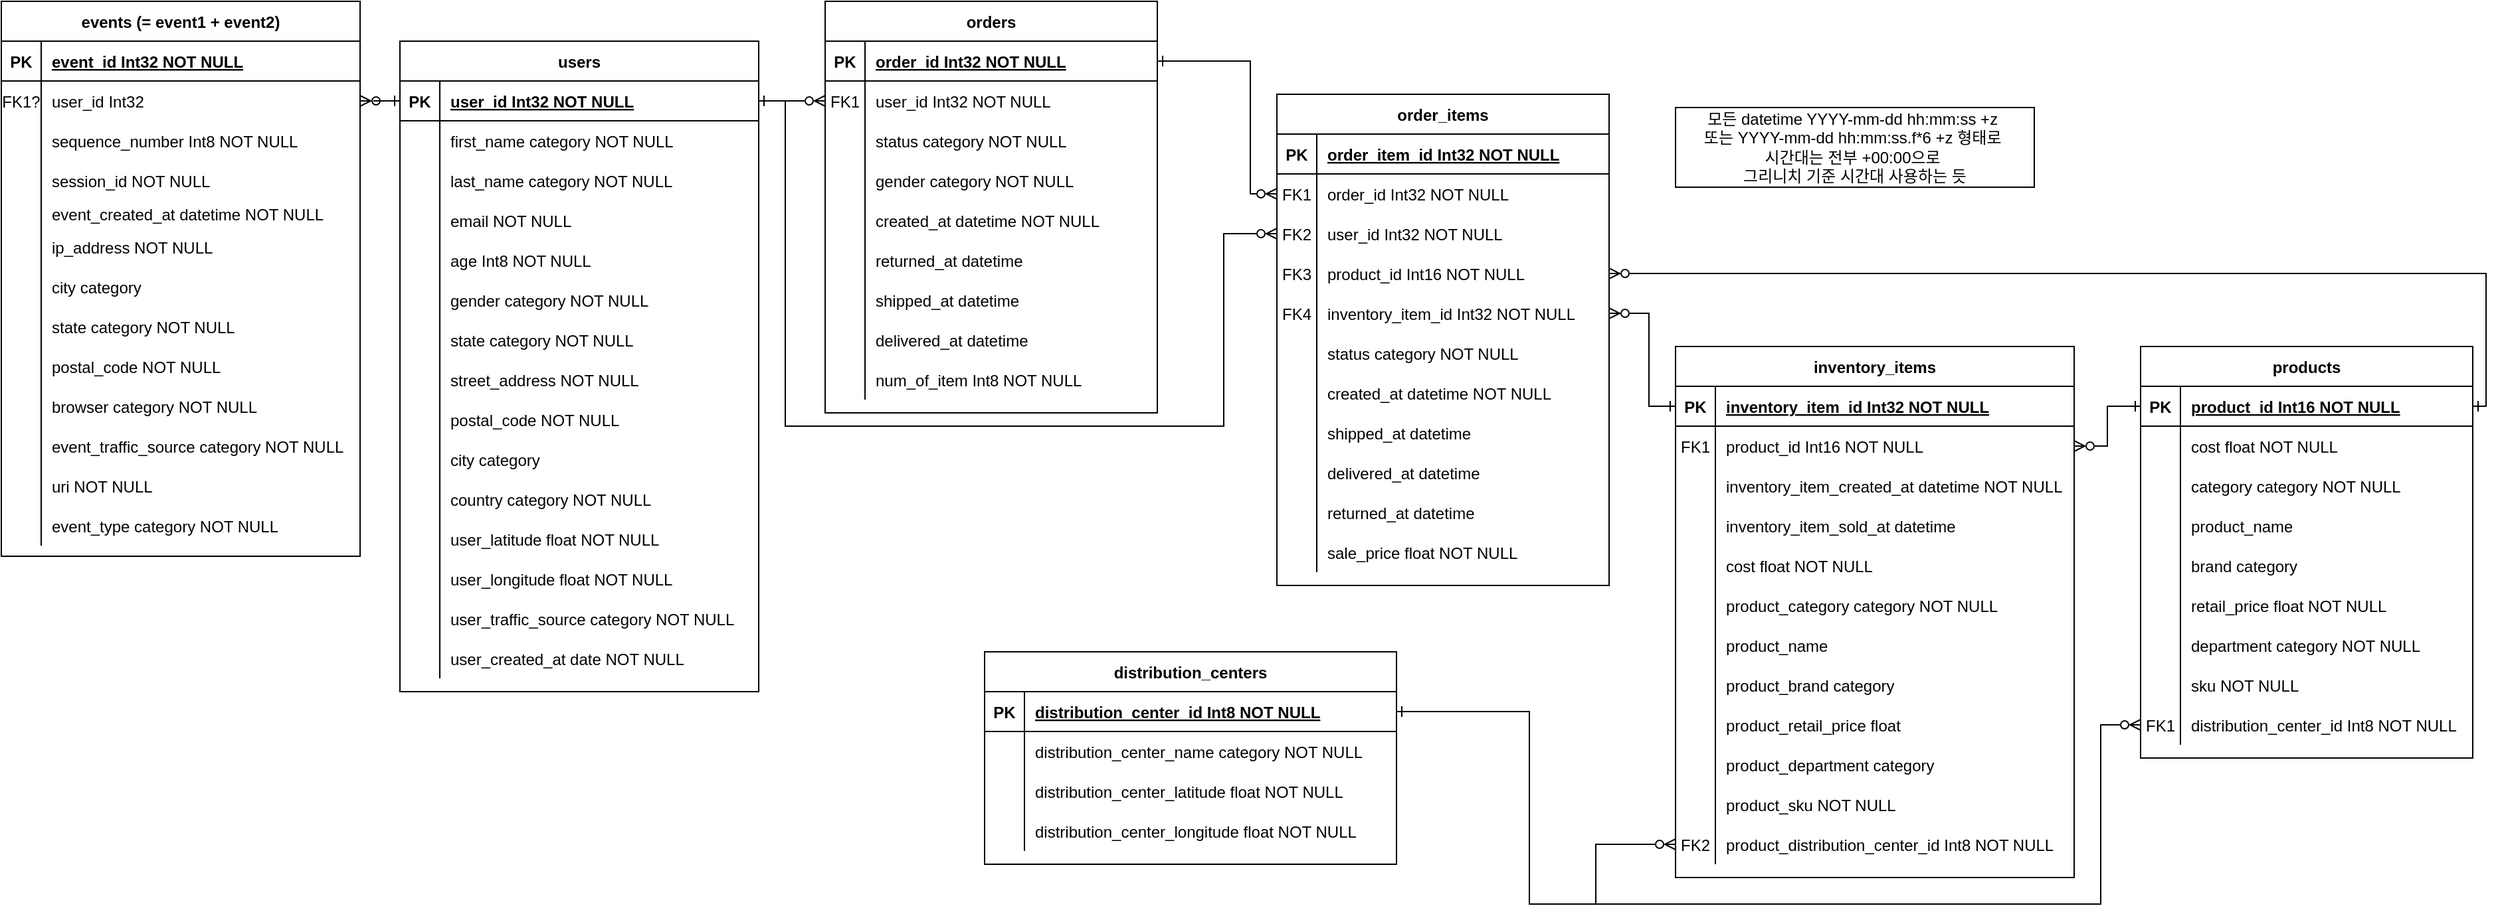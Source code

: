 <mxfile version="24.2.3" type="device">
  <diagram id="R2lEEEUBdFMjLlhIrx00" name="Page-1">
    <mxGraphModel dx="2074" dy="765" grid="1" gridSize="10" guides="1" tooltips="1" connect="1" arrows="1" fold="1" page="1" pageScale="1" pageWidth="1100" pageHeight="850" math="0" shadow="0" extFonts="Permanent Marker^https://fonts.googleapis.com/css?family=Permanent+Marker">
      <root>
        <mxCell id="0" />
        <mxCell id="1" parent="0" />
        <mxCell id="C-vyLk0tnHw3VtMMgP7b-2" value="inventory_items" style="shape=table;startSize=30;container=1;collapsible=1;childLayout=tableLayout;fixedRows=1;rowLines=0;fontStyle=1;align=center;resizeLast=1;" parent="1" vertex="1">
          <mxGeometry x="1370" y="290" width="300" height="400" as="geometry" />
        </mxCell>
        <mxCell id="C-vyLk0tnHw3VtMMgP7b-3" value="" style="shape=partialRectangle;collapsible=0;dropTarget=0;pointerEvents=0;fillColor=none;points=[[0,0.5],[1,0.5]];portConstraint=eastwest;top=0;left=0;right=0;bottom=1;" parent="C-vyLk0tnHw3VtMMgP7b-2" vertex="1">
          <mxGeometry y="30" width="300" height="30" as="geometry" />
        </mxCell>
        <mxCell id="C-vyLk0tnHw3VtMMgP7b-4" value="PK" style="shape=partialRectangle;overflow=hidden;connectable=0;fillColor=none;top=0;left=0;bottom=0;right=0;fontStyle=1;" parent="C-vyLk0tnHw3VtMMgP7b-3" vertex="1">
          <mxGeometry width="30" height="30" as="geometry">
            <mxRectangle width="30" height="30" as="alternateBounds" />
          </mxGeometry>
        </mxCell>
        <mxCell id="C-vyLk0tnHw3VtMMgP7b-5" value="inventory_item_id Int32 NOT NULL " style="shape=partialRectangle;overflow=hidden;connectable=0;fillColor=none;top=0;left=0;bottom=0;right=0;align=left;spacingLeft=6;fontStyle=5;" parent="C-vyLk0tnHw3VtMMgP7b-3" vertex="1">
          <mxGeometry x="30" width="270" height="30" as="geometry">
            <mxRectangle width="270" height="30" as="alternateBounds" />
          </mxGeometry>
        </mxCell>
        <mxCell id="doUXjgiEhq4038iy-3gl-84" value="" style="shape=partialRectangle;collapsible=0;dropTarget=0;pointerEvents=0;fillColor=none;points=[[0,0.5],[1,0.5]];portConstraint=eastwest;top=0;left=0;right=0;bottom=0;" parent="C-vyLk0tnHw3VtMMgP7b-2" vertex="1">
          <mxGeometry y="60" width="300" height="30" as="geometry" />
        </mxCell>
        <mxCell id="doUXjgiEhq4038iy-3gl-85" value="FK1" style="shape=partialRectangle;overflow=hidden;connectable=0;fillColor=none;top=0;left=0;bottom=0;right=0;" parent="doUXjgiEhq4038iy-3gl-84" vertex="1">
          <mxGeometry width="30" height="30" as="geometry">
            <mxRectangle width="30" height="30" as="alternateBounds" />
          </mxGeometry>
        </mxCell>
        <mxCell id="doUXjgiEhq4038iy-3gl-86" value="product_id Int16 NOT NULL" style="shape=partialRectangle;overflow=hidden;connectable=0;fillColor=none;top=0;left=0;bottom=0;right=0;align=left;spacingLeft=6;" parent="doUXjgiEhq4038iy-3gl-84" vertex="1">
          <mxGeometry x="30" width="270" height="30" as="geometry">
            <mxRectangle width="270" height="30" as="alternateBounds" />
          </mxGeometry>
        </mxCell>
        <mxCell id="C-vyLk0tnHw3VtMMgP7b-9" value="" style="shape=partialRectangle;collapsible=0;dropTarget=0;pointerEvents=0;fillColor=none;points=[[0,0.5],[1,0.5]];portConstraint=eastwest;top=0;left=0;right=0;bottom=0;" parent="C-vyLk0tnHw3VtMMgP7b-2" vertex="1">
          <mxGeometry y="90" width="300" height="30" as="geometry" />
        </mxCell>
        <mxCell id="C-vyLk0tnHw3VtMMgP7b-10" value="" style="shape=partialRectangle;overflow=hidden;connectable=0;fillColor=none;top=0;left=0;bottom=0;right=0;" parent="C-vyLk0tnHw3VtMMgP7b-9" vertex="1">
          <mxGeometry width="30" height="30" as="geometry">
            <mxRectangle width="30" height="30" as="alternateBounds" />
          </mxGeometry>
        </mxCell>
        <mxCell id="C-vyLk0tnHw3VtMMgP7b-11" value="inventory_item_created_at datetime NOT NULL" style="shape=partialRectangle;overflow=hidden;connectable=0;fillColor=none;top=0;left=0;bottom=0;right=0;align=left;spacingLeft=6;" parent="C-vyLk0tnHw3VtMMgP7b-9" vertex="1">
          <mxGeometry x="30" width="270" height="30" as="geometry">
            <mxRectangle width="270" height="30" as="alternateBounds" />
          </mxGeometry>
        </mxCell>
        <mxCell id="doUXjgiEhq4038iy-3gl-81" value="" style="shape=partialRectangle;collapsible=0;dropTarget=0;pointerEvents=0;fillColor=none;points=[[0,0.5],[1,0.5]];portConstraint=eastwest;top=0;left=0;right=0;bottom=0;" parent="C-vyLk0tnHw3VtMMgP7b-2" vertex="1">
          <mxGeometry y="120" width="300" height="30" as="geometry" />
        </mxCell>
        <mxCell id="doUXjgiEhq4038iy-3gl-82" value="" style="shape=partialRectangle;overflow=hidden;connectable=0;fillColor=none;top=0;left=0;bottom=0;right=0;" parent="doUXjgiEhq4038iy-3gl-81" vertex="1">
          <mxGeometry width="30" height="30" as="geometry">
            <mxRectangle width="30" height="30" as="alternateBounds" />
          </mxGeometry>
        </mxCell>
        <mxCell id="doUXjgiEhq4038iy-3gl-83" value="inventory_item_sold_at datetime" style="shape=partialRectangle;overflow=hidden;connectable=0;fillColor=none;top=0;left=0;bottom=0;right=0;align=left;spacingLeft=6;" parent="doUXjgiEhq4038iy-3gl-81" vertex="1">
          <mxGeometry x="30" width="270" height="30" as="geometry">
            <mxRectangle width="270" height="30" as="alternateBounds" />
          </mxGeometry>
        </mxCell>
        <mxCell id="doUXjgiEhq4038iy-3gl-78" value="" style="shape=partialRectangle;collapsible=0;dropTarget=0;pointerEvents=0;fillColor=none;points=[[0,0.5],[1,0.5]];portConstraint=eastwest;top=0;left=0;right=0;bottom=0;" parent="C-vyLk0tnHw3VtMMgP7b-2" vertex="1">
          <mxGeometry y="150" width="300" height="30" as="geometry" />
        </mxCell>
        <mxCell id="doUXjgiEhq4038iy-3gl-79" value="" style="shape=partialRectangle;overflow=hidden;connectable=0;fillColor=none;top=0;left=0;bottom=0;right=0;" parent="doUXjgiEhq4038iy-3gl-78" vertex="1">
          <mxGeometry width="30" height="30" as="geometry">
            <mxRectangle width="30" height="30" as="alternateBounds" />
          </mxGeometry>
        </mxCell>
        <mxCell id="doUXjgiEhq4038iy-3gl-80" value="cost float NOT NULL" style="shape=partialRectangle;overflow=hidden;connectable=0;fillColor=none;top=0;left=0;bottom=0;right=0;align=left;spacingLeft=6;" parent="doUXjgiEhq4038iy-3gl-78" vertex="1">
          <mxGeometry x="30" width="270" height="30" as="geometry">
            <mxRectangle width="270" height="30" as="alternateBounds" />
          </mxGeometry>
        </mxCell>
        <mxCell id="doUXjgiEhq4038iy-3gl-93" value="" style="shape=partialRectangle;collapsible=0;dropTarget=0;pointerEvents=0;fillColor=none;points=[[0,0.5],[1,0.5]];portConstraint=eastwest;top=0;left=0;right=0;bottom=0;" parent="C-vyLk0tnHw3VtMMgP7b-2" vertex="1">
          <mxGeometry y="180" width="300" height="30" as="geometry" />
        </mxCell>
        <mxCell id="doUXjgiEhq4038iy-3gl-94" value="" style="shape=partialRectangle;overflow=hidden;connectable=0;fillColor=none;top=0;left=0;bottom=0;right=0;" parent="doUXjgiEhq4038iy-3gl-93" vertex="1">
          <mxGeometry width="30" height="30" as="geometry">
            <mxRectangle width="30" height="30" as="alternateBounds" />
          </mxGeometry>
        </mxCell>
        <mxCell id="doUXjgiEhq4038iy-3gl-95" value="product_category category NOT NULL" style="shape=partialRectangle;overflow=hidden;connectable=0;fillColor=none;top=0;left=0;bottom=0;right=0;align=left;spacingLeft=6;" parent="doUXjgiEhq4038iy-3gl-93" vertex="1">
          <mxGeometry x="30" width="270" height="30" as="geometry">
            <mxRectangle width="270" height="30" as="alternateBounds" />
          </mxGeometry>
        </mxCell>
        <mxCell id="doUXjgiEhq4038iy-3gl-90" value="" style="shape=partialRectangle;collapsible=0;dropTarget=0;pointerEvents=0;fillColor=none;points=[[0,0.5],[1,0.5]];portConstraint=eastwest;top=0;left=0;right=0;bottom=0;" parent="C-vyLk0tnHw3VtMMgP7b-2" vertex="1">
          <mxGeometry y="210" width="300" height="30" as="geometry" />
        </mxCell>
        <mxCell id="doUXjgiEhq4038iy-3gl-91" value="" style="shape=partialRectangle;overflow=hidden;connectable=0;fillColor=none;top=0;left=0;bottom=0;right=0;" parent="doUXjgiEhq4038iy-3gl-90" vertex="1">
          <mxGeometry width="30" height="30" as="geometry">
            <mxRectangle width="30" height="30" as="alternateBounds" />
          </mxGeometry>
        </mxCell>
        <mxCell id="doUXjgiEhq4038iy-3gl-92" value="product_name" style="shape=partialRectangle;overflow=hidden;connectable=0;fillColor=none;top=0;left=0;bottom=0;right=0;align=left;spacingLeft=6;" parent="doUXjgiEhq4038iy-3gl-90" vertex="1">
          <mxGeometry x="30" width="270" height="30" as="geometry">
            <mxRectangle width="270" height="30" as="alternateBounds" />
          </mxGeometry>
        </mxCell>
        <mxCell id="doUXjgiEhq4038iy-3gl-96" value="" style="shape=partialRectangle;collapsible=0;dropTarget=0;pointerEvents=0;fillColor=none;points=[[0,0.5],[1,0.5]];portConstraint=eastwest;top=0;left=0;right=0;bottom=0;" parent="C-vyLk0tnHw3VtMMgP7b-2" vertex="1">
          <mxGeometry y="240" width="300" height="30" as="geometry" />
        </mxCell>
        <mxCell id="doUXjgiEhq4038iy-3gl-97" value="" style="shape=partialRectangle;overflow=hidden;connectable=0;fillColor=none;top=0;left=0;bottom=0;right=0;" parent="doUXjgiEhq4038iy-3gl-96" vertex="1">
          <mxGeometry width="30" height="30" as="geometry">
            <mxRectangle width="30" height="30" as="alternateBounds" />
          </mxGeometry>
        </mxCell>
        <mxCell id="doUXjgiEhq4038iy-3gl-98" value="product_brand category" style="shape=partialRectangle;overflow=hidden;connectable=0;fillColor=none;top=0;left=0;bottom=0;right=0;align=left;spacingLeft=6;" parent="doUXjgiEhq4038iy-3gl-96" vertex="1">
          <mxGeometry x="30" width="270" height="30" as="geometry">
            <mxRectangle width="270" height="30" as="alternateBounds" />
          </mxGeometry>
        </mxCell>
        <mxCell id="doUXjgiEhq4038iy-3gl-99" value="" style="shape=partialRectangle;collapsible=0;dropTarget=0;pointerEvents=0;fillColor=none;points=[[0,0.5],[1,0.5]];portConstraint=eastwest;top=0;left=0;right=0;bottom=0;" parent="C-vyLk0tnHw3VtMMgP7b-2" vertex="1">
          <mxGeometry y="270" width="300" height="30" as="geometry" />
        </mxCell>
        <mxCell id="doUXjgiEhq4038iy-3gl-100" value="" style="shape=partialRectangle;overflow=hidden;connectable=0;fillColor=none;top=0;left=0;bottom=0;right=0;" parent="doUXjgiEhq4038iy-3gl-99" vertex="1">
          <mxGeometry width="30" height="30" as="geometry">
            <mxRectangle width="30" height="30" as="alternateBounds" />
          </mxGeometry>
        </mxCell>
        <mxCell id="doUXjgiEhq4038iy-3gl-101" value="product_retail_price float" style="shape=partialRectangle;overflow=hidden;connectable=0;fillColor=none;top=0;left=0;bottom=0;right=0;align=left;spacingLeft=6;" parent="doUXjgiEhq4038iy-3gl-99" vertex="1">
          <mxGeometry x="30" width="270" height="30" as="geometry">
            <mxRectangle width="270" height="30" as="alternateBounds" />
          </mxGeometry>
        </mxCell>
        <mxCell id="doUXjgiEhq4038iy-3gl-102" value="" style="shape=partialRectangle;collapsible=0;dropTarget=0;pointerEvents=0;fillColor=none;points=[[0,0.5],[1,0.5]];portConstraint=eastwest;top=0;left=0;right=0;bottom=0;" parent="C-vyLk0tnHw3VtMMgP7b-2" vertex="1">
          <mxGeometry y="300" width="300" height="30" as="geometry" />
        </mxCell>
        <mxCell id="doUXjgiEhq4038iy-3gl-103" value="" style="shape=partialRectangle;overflow=hidden;connectable=0;fillColor=none;top=0;left=0;bottom=0;right=0;" parent="doUXjgiEhq4038iy-3gl-102" vertex="1">
          <mxGeometry width="30" height="30" as="geometry">
            <mxRectangle width="30" height="30" as="alternateBounds" />
          </mxGeometry>
        </mxCell>
        <mxCell id="doUXjgiEhq4038iy-3gl-104" value="product_department category" style="shape=partialRectangle;overflow=hidden;connectable=0;fillColor=none;top=0;left=0;bottom=0;right=0;align=left;spacingLeft=6;" parent="doUXjgiEhq4038iy-3gl-102" vertex="1">
          <mxGeometry x="30" width="270" height="30" as="geometry">
            <mxRectangle width="270" height="30" as="alternateBounds" />
          </mxGeometry>
        </mxCell>
        <mxCell id="doUXjgiEhq4038iy-3gl-105" value="" style="shape=partialRectangle;collapsible=0;dropTarget=0;pointerEvents=0;fillColor=none;points=[[0,0.5],[1,0.5]];portConstraint=eastwest;top=0;left=0;right=0;bottom=0;" parent="C-vyLk0tnHw3VtMMgP7b-2" vertex="1">
          <mxGeometry y="330" width="300" height="30" as="geometry" />
        </mxCell>
        <mxCell id="doUXjgiEhq4038iy-3gl-106" value="" style="shape=partialRectangle;overflow=hidden;connectable=0;fillColor=none;top=0;left=0;bottom=0;right=0;" parent="doUXjgiEhq4038iy-3gl-105" vertex="1">
          <mxGeometry width="30" height="30" as="geometry">
            <mxRectangle width="30" height="30" as="alternateBounds" />
          </mxGeometry>
        </mxCell>
        <mxCell id="doUXjgiEhq4038iy-3gl-107" value="product_sku NOT NULL" style="shape=partialRectangle;overflow=hidden;connectable=0;fillColor=none;top=0;left=0;bottom=0;right=0;align=left;spacingLeft=6;" parent="doUXjgiEhq4038iy-3gl-105" vertex="1">
          <mxGeometry x="30" width="270" height="30" as="geometry">
            <mxRectangle width="270" height="30" as="alternateBounds" />
          </mxGeometry>
        </mxCell>
        <mxCell id="doUXjgiEhq4038iy-3gl-108" value="" style="shape=partialRectangle;collapsible=0;dropTarget=0;pointerEvents=0;fillColor=none;points=[[0,0.5],[1,0.5]];portConstraint=eastwest;top=0;left=0;right=0;bottom=0;" parent="C-vyLk0tnHw3VtMMgP7b-2" vertex="1">
          <mxGeometry y="360" width="300" height="30" as="geometry" />
        </mxCell>
        <mxCell id="doUXjgiEhq4038iy-3gl-109" value="FK2" style="shape=partialRectangle;overflow=hidden;connectable=0;fillColor=none;top=0;left=0;bottom=0;right=0;" parent="doUXjgiEhq4038iy-3gl-108" vertex="1">
          <mxGeometry width="30" height="30" as="geometry">
            <mxRectangle width="30" height="30" as="alternateBounds" />
          </mxGeometry>
        </mxCell>
        <mxCell id="doUXjgiEhq4038iy-3gl-110" value="product_distribution_center_id Int8 NOT NULL" style="shape=partialRectangle;overflow=hidden;connectable=0;fillColor=none;top=0;left=0;bottom=0;right=0;align=left;spacingLeft=6;" parent="doUXjgiEhq4038iy-3gl-108" vertex="1">
          <mxGeometry x="30" width="270" height="30" as="geometry">
            <mxRectangle width="270" height="30" as="alternateBounds" />
          </mxGeometry>
        </mxCell>
        <mxCell id="C-vyLk0tnHw3VtMMgP7b-13" value="order_items" style="shape=table;startSize=30;container=1;collapsible=1;childLayout=tableLayout;fixedRows=1;rowLines=0;fontStyle=1;align=center;resizeLast=1;" parent="1" vertex="1">
          <mxGeometry x="1070" y="100" width="250" height="370" as="geometry" />
        </mxCell>
        <mxCell id="C-vyLk0tnHw3VtMMgP7b-14" value="" style="shape=partialRectangle;collapsible=0;dropTarget=0;pointerEvents=0;fillColor=none;points=[[0,0.5],[1,0.5]];portConstraint=eastwest;top=0;left=0;right=0;bottom=1;" parent="C-vyLk0tnHw3VtMMgP7b-13" vertex="1">
          <mxGeometry y="30" width="250" height="30" as="geometry" />
        </mxCell>
        <mxCell id="C-vyLk0tnHw3VtMMgP7b-15" value="PK" style="shape=partialRectangle;overflow=hidden;connectable=0;fillColor=none;top=0;left=0;bottom=0;right=0;fontStyle=1;" parent="C-vyLk0tnHw3VtMMgP7b-14" vertex="1">
          <mxGeometry width="30" height="30" as="geometry">
            <mxRectangle width="30" height="30" as="alternateBounds" />
          </mxGeometry>
        </mxCell>
        <mxCell id="C-vyLk0tnHw3VtMMgP7b-16" value="order_item_id Int32 NOT NULL " style="shape=partialRectangle;overflow=hidden;connectable=0;fillColor=none;top=0;left=0;bottom=0;right=0;align=left;spacingLeft=6;fontStyle=5;" parent="C-vyLk0tnHw3VtMMgP7b-14" vertex="1">
          <mxGeometry x="30" width="220" height="30" as="geometry">
            <mxRectangle width="220" height="30" as="alternateBounds" />
          </mxGeometry>
        </mxCell>
        <mxCell id="C-vyLk0tnHw3VtMMgP7b-17" value="" style="shape=partialRectangle;collapsible=0;dropTarget=0;pointerEvents=0;fillColor=none;points=[[0,0.5],[1,0.5]];portConstraint=eastwest;top=0;left=0;right=0;bottom=0;" parent="C-vyLk0tnHw3VtMMgP7b-13" vertex="1">
          <mxGeometry y="60" width="250" height="30" as="geometry" />
        </mxCell>
        <mxCell id="C-vyLk0tnHw3VtMMgP7b-18" value="FK1" style="shape=partialRectangle;overflow=hidden;connectable=0;fillColor=none;top=0;left=0;bottom=0;right=0;" parent="C-vyLk0tnHw3VtMMgP7b-17" vertex="1">
          <mxGeometry width="30" height="30" as="geometry">
            <mxRectangle width="30" height="30" as="alternateBounds" />
          </mxGeometry>
        </mxCell>
        <mxCell id="C-vyLk0tnHw3VtMMgP7b-19" value="order_id Int32 NOT NULL" style="shape=partialRectangle;overflow=hidden;connectable=0;fillColor=none;top=0;left=0;bottom=0;right=0;align=left;spacingLeft=6;" parent="C-vyLk0tnHw3VtMMgP7b-17" vertex="1">
          <mxGeometry x="30" width="220" height="30" as="geometry">
            <mxRectangle width="220" height="30" as="alternateBounds" />
          </mxGeometry>
        </mxCell>
        <mxCell id="doUXjgiEhq4038iy-3gl-132" value="" style="shape=partialRectangle;collapsible=0;dropTarget=0;pointerEvents=0;fillColor=none;points=[[0,0.5],[1,0.5]];portConstraint=eastwest;top=0;left=0;right=0;bottom=0;" parent="C-vyLk0tnHw3VtMMgP7b-13" vertex="1">
          <mxGeometry y="90" width="250" height="30" as="geometry" />
        </mxCell>
        <mxCell id="doUXjgiEhq4038iy-3gl-133" value="FK2" style="shape=partialRectangle;overflow=hidden;connectable=0;fillColor=none;top=0;left=0;bottom=0;right=0;" parent="doUXjgiEhq4038iy-3gl-132" vertex="1">
          <mxGeometry width="30" height="30" as="geometry">
            <mxRectangle width="30" height="30" as="alternateBounds" />
          </mxGeometry>
        </mxCell>
        <mxCell id="doUXjgiEhq4038iy-3gl-134" value="user_id Int32 NOT NULL" style="shape=partialRectangle;overflow=hidden;connectable=0;fillColor=none;top=0;left=0;bottom=0;right=0;align=left;spacingLeft=6;" parent="doUXjgiEhq4038iy-3gl-132" vertex="1">
          <mxGeometry x="30" width="220" height="30" as="geometry">
            <mxRectangle width="220" height="30" as="alternateBounds" />
          </mxGeometry>
        </mxCell>
        <mxCell id="doUXjgiEhq4038iy-3gl-135" value="" style="shape=partialRectangle;collapsible=0;dropTarget=0;pointerEvents=0;fillColor=none;points=[[0,0.5],[1,0.5]];portConstraint=eastwest;top=0;left=0;right=0;bottom=0;" parent="C-vyLk0tnHw3VtMMgP7b-13" vertex="1">
          <mxGeometry y="120" width="250" height="30" as="geometry" />
        </mxCell>
        <mxCell id="doUXjgiEhq4038iy-3gl-136" value="FK3" style="shape=partialRectangle;overflow=hidden;connectable=0;fillColor=none;top=0;left=0;bottom=0;right=0;" parent="doUXjgiEhq4038iy-3gl-135" vertex="1">
          <mxGeometry width="30" height="30" as="geometry">
            <mxRectangle width="30" height="30" as="alternateBounds" />
          </mxGeometry>
        </mxCell>
        <mxCell id="doUXjgiEhq4038iy-3gl-137" value="product_id Int16 NOT NULL" style="shape=partialRectangle;overflow=hidden;connectable=0;fillColor=none;top=0;left=0;bottom=0;right=0;align=left;spacingLeft=6;" parent="doUXjgiEhq4038iy-3gl-135" vertex="1">
          <mxGeometry x="30" width="220" height="30" as="geometry">
            <mxRectangle width="220" height="30" as="alternateBounds" />
          </mxGeometry>
        </mxCell>
        <mxCell id="doUXjgiEhq4038iy-3gl-138" value="" style="shape=partialRectangle;collapsible=0;dropTarget=0;pointerEvents=0;fillColor=none;points=[[0,0.5],[1,0.5]];portConstraint=eastwest;top=0;left=0;right=0;bottom=0;" parent="C-vyLk0tnHw3VtMMgP7b-13" vertex="1">
          <mxGeometry y="150" width="250" height="30" as="geometry" />
        </mxCell>
        <mxCell id="doUXjgiEhq4038iy-3gl-139" value="FK4" style="shape=partialRectangle;overflow=hidden;connectable=0;fillColor=none;top=0;left=0;bottom=0;right=0;" parent="doUXjgiEhq4038iy-3gl-138" vertex="1">
          <mxGeometry width="30" height="30" as="geometry">
            <mxRectangle width="30" height="30" as="alternateBounds" />
          </mxGeometry>
        </mxCell>
        <mxCell id="doUXjgiEhq4038iy-3gl-140" value="inventory_item_id Int32 NOT NULL" style="shape=partialRectangle;overflow=hidden;connectable=0;fillColor=none;top=0;left=0;bottom=0;right=0;align=left;spacingLeft=6;" parent="doUXjgiEhq4038iy-3gl-138" vertex="1">
          <mxGeometry x="30" width="220" height="30" as="geometry">
            <mxRectangle width="220" height="30" as="alternateBounds" />
          </mxGeometry>
        </mxCell>
        <mxCell id="C-vyLk0tnHw3VtMMgP7b-20" value="" style="shape=partialRectangle;collapsible=0;dropTarget=0;pointerEvents=0;fillColor=none;points=[[0,0.5],[1,0.5]];portConstraint=eastwest;top=0;left=0;right=0;bottom=0;" parent="C-vyLk0tnHw3VtMMgP7b-13" vertex="1">
          <mxGeometry y="180" width="250" height="30" as="geometry" />
        </mxCell>
        <mxCell id="C-vyLk0tnHw3VtMMgP7b-21" value="" style="shape=partialRectangle;overflow=hidden;connectable=0;fillColor=none;top=0;left=0;bottom=0;right=0;" parent="C-vyLk0tnHw3VtMMgP7b-20" vertex="1">
          <mxGeometry width="30" height="30" as="geometry">
            <mxRectangle width="30" height="30" as="alternateBounds" />
          </mxGeometry>
        </mxCell>
        <mxCell id="C-vyLk0tnHw3VtMMgP7b-22" value="status category NOT NULL" style="shape=partialRectangle;overflow=hidden;connectable=0;fillColor=none;top=0;left=0;bottom=0;right=0;align=left;spacingLeft=6;" parent="C-vyLk0tnHw3VtMMgP7b-20" vertex="1">
          <mxGeometry x="30" width="220" height="30" as="geometry">
            <mxRectangle width="220" height="30" as="alternateBounds" />
          </mxGeometry>
        </mxCell>
        <mxCell id="doUXjgiEhq4038iy-3gl-141" value="" style="shape=partialRectangle;collapsible=0;dropTarget=0;pointerEvents=0;fillColor=none;points=[[0,0.5],[1,0.5]];portConstraint=eastwest;top=0;left=0;right=0;bottom=0;" parent="C-vyLk0tnHw3VtMMgP7b-13" vertex="1">
          <mxGeometry y="210" width="250" height="30" as="geometry" />
        </mxCell>
        <mxCell id="doUXjgiEhq4038iy-3gl-142" value="" style="shape=partialRectangle;overflow=hidden;connectable=0;fillColor=none;top=0;left=0;bottom=0;right=0;" parent="doUXjgiEhq4038iy-3gl-141" vertex="1">
          <mxGeometry width="30" height="30" as="geometry">
            <mxRectangle width="30" height="30" as="alternateBounds" />
          </mxGeometry>
        </mxCell>
        <mxCell id="doUXjgiEhq4038iy-3gl-143" value="created_at datetime NOT NULL" style="shape=partialRectangle;overflow=hidden;connectable=0;fillColor=none;top=0;left=0;bottom=0;right=0;align=left;spacingLeft=6;" parent="doUXjgiEhq4038iy-3gl-141" vertex="1">
          <mxGeometry x="30" width="220" height="30" as="geometry">
            <mxRectangle width="220" height="30" as="alternateBounds" />
          </mxGeometry>
        </mxCell>
        <mxCell id="doUXjgiEhq4038iy-3gl-144" value="" style="shape=partialRectangle;collapsible=0;dropTarget=0;pointerEvents=0;fillColor=none;points=[[0,0.5],[1,0.5]];portConstraint=eastwest;top=0;left=0;right=0;bottom=0;" parent="C-vyLk0tnHw3VtMMgP7b-13" vertex="1">
          <mxGeometry y="240" width="250" height="30" as="geometry" />
        </mxCell>
        <mxCell id="doUXjgiEhq4038iy-3gl-145" value="" style="shape=partialRectangle;overflow=hidden;connectable=0;fillColor=none;top=0;left=0;bottom=0;right=0;" parent="doUXjgiEhq4038iy-3gl-144" vertex="1">
          <mxGeometry width="30" height="30" as="geometry">
            <mxRectangle width="30" height="30" as="alternateBounds" />
          </mxGeometry>
        </mxCell>
        <mxCell id="doUXjgiEhq4038iy-3gl-146" value="shipped_at datetime" style="shape=partialRectangle;overflow=hidden;connectable=0;fillColor=none;top=0;left=0;bottom=0;right=0;align=left;spacingLeft=6;" parent="doUXjgiEhq4038iy-3gl-144" vertex="1">
          <mxGeometry x="30" width="220" height="30" as="geometry">
            <mxRectangle width="220" height="30" as="alternateBounds" />
          </mxGeometry>
        </mxCell>
        <mxCell id="doUXjgiEhq4038iy-3gl-156" value="" style="shape=partialRectangle;collapsible=0;dropTarget=0;pointerEvents=0;fillColor=none;points=[[0,0.5],[1,0.5]];portConstraint=eastwest;top=0;left=0;right=0;bottom=0;" parent="C-vyLk0tnHw3VtMMgP7b-13" vertex="1">
          <mxGeometry y="270" width="250" height="30" as="geometry" />
        </mxCell>
        <mxCell id="doUXjgiEhq4038iy-3gl-157" value="" style="shape=partialRectangle;overflow=hidden;connectable=0;fillColor=none;top=0;left=0;bottom=0;right=0;" parent="doUXjgiEhq4038iy-3gl-156" vertex="1">
          <mxGeometry width="30" height="30" as="geometry">
            <mxRectangle width="30" height="30" as="alternateBounds" />
          </mxGeometry>
        </mxCell>
        <mxCell id="doUXjgiEhq4038iy-3gl-158" value="delivered_at datetime" style="shape=partialRectangle;overflow=hidden;connectable=0;fillColor=none;top=0;left=0;bottom=0;right=0;align=left;spacingLeft=6;" parent="doUXjgiEhq4038iy-3gl-156" vertex="1">
          <mxGeometry x="30" width="220" height="30" as="geometry">
            <mxRectangle width="220" height="30" as="alternateBounds" />
          </mxGeometry>
        </mxCell>
        <mxCell id="doUXjgiEhq4038iy-3gl-159" value="" style="shape=partialRectangle;collapsible=0;dropTarget=0;pointerEvents=0;fillColor=none;points=[[0,0.5],[1,0.5]];portConstraint=eastwest;top=0;left=0;right=0;bottom=0;" parent="C-vyLk0tnHw3VtMMgP7b-13" vertex="1">
          <mxGeometry y="300" width="250" height="30" as="geometry" />
        </mxCell>
        <mxCell id="doUXjgiEhq4038iy-3gl-160" value="" style="shape=partialRectangle;overflow=hidden;connectable=0;fillColor=none;top=0;left=0;bottom=0;right=0;" parent="doUXjgiEhq4038iy-3gl-159" vertex="1">
          <mxGeometry width="30" height="30" as="geometry">
            <mxRectangle width="30" height="30" as="alternateBounds" />
          </mxGeometry>
        </mxCell>
        <mxCell id="doUXjgiEhq4038iy-3gl-161" value="returned_at datetime" style="shape=partialRectangle;overflow=hidden;connectable=0;fillColor=none;top=0;left=0;bottom=0;right=0;align=left;spacingLeft=6;" parent="doUXjgiEhq4038iy-3gl-159" vertex="1">
          <mxGeometry x="30" width="220" height="30" as="geometry">
            <mxRectangle width="220" height="30" as="alternateBounds" />
          </mxGeometry>
        </mxCell>
        <mxCell id="doUXjgiEhq4038iy-3gl-153" value="" style="shape=partialRectangle;collapsible=0;dropTarget=0;pointerEvents=0;fillColor=none;points=[[0,0.5],[1,0.5]];portConstraint=eastwest;top=0;left=0;right=0;bottom=0;" parent="C-vyLk0tnHw3VtMMgP7b-13" vertex="1">
          <mxGeometry y="330" width="250" height="30" as="geometry" />
        </mxCell>
        <mxCell id="doUXjgiEhq4038iy-3gl-154" value="" style="shape=partialRectangle;overflow=hidden;connectable=0;fillColor=none;top=0;left=0;bottom=0;right=0;" parent="doUXjgiEhq4038iy-3gl-153" vertex="1">
          <mxGeometry width="30" height="30" as="geometry">
            <mxRectangle width="30" height="30" as="alternateBounds" />
          </mxGeometry>
        </mxCell>
        <mxCell id="doUXjgiEhq4038iy-3gl-155" value="sale_price float NOT NULL" style="shape=partialRectangle;overflow=hidden;connectable=0;fillColor=none;top=0;left=0;bottom=0;right=0;align=left;spacingLeft=6;" parent="doUXjgiEhq4038iy-3gl-153" vertex="1">
          <mxGeometry x="30" width="220" height="30" as="geometry">
            <mxRectangle width="220" height="30" as="alternateBounds" />
          </mxGeometry>
        </mxCell>
        <mxCell id="C-vyLk0tnHw3VtMMgP7b-23" value="distribution_centers" style="shape=table;startSize=30;container=1;collapsible=1;childLayout=tableLayout;fixedRows=1;rowLines=0;fontStyle=1;align=center;resizeLast=1;" parent="1" vertex="1">
          <mxGeometry x="850" y="520" width="310" height="160" as="geometry" />
        </mxCell>
        <mxCell id="C-vyLk0tnHw3VtMMgP7b-24" value="" style="shape=partialRectangle;collapsible=0;dropTarget=0;pointerEvents=0;fillColor=none;points=[[0,0.5],[1,0.5]];portConstraint=eastwest;top=0;left=0;right=0;bottom=1;" parent="C-vyLk0tnHw3VtMMgP7b-23" vertex="1">
          <mxGeometry y="30" width="310" height="30" as="geometry" />
        </mxCell>
        <mxCell id="C-vyLk0tnHw3VtMMgP7b-25" value="PK" style="shape=partialRectangle;overflow=hidden;connectable=0;fillColor=none;top=0;left=0;bottom=0;right=0;fontStyle=1;" parent="C-vyLk0tnHw3VtMMgP7b-24" vertex="1">
          <mxGeometry width="30" height="30" as="geometry">
            <mxRectangle width="30" height="30" as="alternateBounds" />
          </mxGeometry>
        </mxCell>
        <mxCell id="C-vyLk0tnHw3VtMMgP7b-26" value="distribution_center_id Int8 NOT NULL " style="shape=partialRectangle;overflow=hidden;connectable=0;fillColor=none;top=0;left=0;bottom=0;right=0;align=left;spacingLeft=6;fontStyle=5;" parent="C-vyLk0tnHw3VtMMgP7b-24" vertex="1">
          <mxGeometry x="30" width="280" height="30" as="geometry">
            <mxRectangle width="280" height="30" as="alternateBounds" />
          </mxGeometry>
        </mxCell>
        <mxCell id="C-vyLk0tnHw3VtMMgP7b-27" value="" style="shape=partialRectangle;collapsible=0;dropTarget=0;pointerEvents=0;fillColor=none;points=[[0,0.5],[1,0.5]];portConstraint=eastwest;top=0;left=0;right=0;bottom=0;" parent="C-vyLk0tnHw3VtMMgP7b-23" vertex="1">
          <mxGeometry y="60" width="310" height="30" as="geometry" />
        </mxCell>
        <mxCell id="C-vyLk0tnHw3VtMMgP7b-28" value="" style="shape=partialRectangle;overflow=hidden;connectable=0;fillColor=none;top=0;left=0;bottom=0;right=0;" parent="C-vyLk0tnHw3VtMMgP7b-27" vertex="1">
          <mxGeometry width="30" height="30" as="geometry">
            <mxRectangle width="30" height="30" as="alternateBounds" />
          </mxGeometry>
        </mxCell>
        <mxCell id="C-vyLk0tnHw3VtMMgP7b-29" value="distribution_center_name category NOT NULL" style="shape=partialRectangle;overflow=hidden;connectable=0;fillColor=none;top=0;left=0;bottom=0;right=0;align=left;spacingLeft=6;" parent="C-vyLk0tnHw3VtMMgP7b-27" vertex="1">
          <mxGeometry x="30" width="280" height="30" as="geometry">
            <mxRectangle width="280" height="30" as="alternateBounds" />
          </mxGeometry>
        </mxCell>
        <mxCell id="doUXjgiEhq4038iy-3gl-41" value="" style="shape=partialRectangle;collapsible=0;dropTarget=0;pointerEvents=0;fillColor=none;points=[[0,0.5],[1,0.5]];portConstraint=eastwest;top=0;left=0;right=0;bottom=0;" parent="C-vyLk0tnHw3VtMMgP7b-23" vertex="1">
          <mxGeometry y="90" width="310" height="30" as="geometry" />
        </mxCell>
        <mxCell id="doUXjgiEhq4038iy-3gl-42" value="" style="shape=partialRectangle;overflow=hidden;connectable=0;fillColor=none;top=0;left=0;bottom=0;right=0;" parent="doUXjgiEhq4038iy-3gl-41" vertex="1">
          <mxGeometry width="30" height="30" as="geometry">
            <mxRectangle width="30" height="30" as="alternateBounds" />
          </mxGeometry>
        </mxCell>
        <mxCell id="doUXjgiEhq4038iy-3gl-43" value="distribution_center_latitude float NOT NULL" style="shape=partialRectangle;overflow=hidden;connectable=0;fillColor=none;top=0;left=0;bottom=0;right=0;align=left;spacingLeft=6;" parent="doUXjgiEhq4038iy-3gl-41" vertex="1">
          <mxGeometry x="30" width="280" height="30" as="geometry">
            <mxRectangle width="280" height="30" as="alternateBounds" />
          </mxGeometry>
        </mxCell>
        <mxCell id="doUXjgiEhq4038iy-3gl-44" value="" style="shape=partialRectangle;collapsible=0;dropTarget=0;pointerEvents=0;fillColor=none;points=[[0,0.5],[1,0.5]];portConstraint=eastwest;top=0;left=0;right=0;bottom=0;" parent="C-vyLk0tnHw3VtMMgP7b-23" vertex="1">
          <mxGeometry y="120" width="310" height="30" as="geometry" />
        </mxCell>
        <mxCell id="doUXjgiEhq4038iy-3gl-45" value="" style="shape=partialRectangle;overflow=hidden;connectable=0;fillColor=none;top=0;left=0;bottom=0;right=0;" parent="doUXjgiEhq4038iy-3gl-44" vertex="1">
          <mxGeometry width="30" height="30" as="geometry">
            <mxRectangle width="30" height="30" as="alternateBounds" />
          </mxGeometry>
        </mxCell>
        <mxCell id="doUXjgiEhq4038iy-3gl-46" value="distribution_center_longitude float NOT NULL" style="shape=partialRectangle;overflow=hidden;connectable=0;fillColor=none;top=0;left=0;bottom=0;right=0;align=left;spacingLeft=6;" parent="doUXjgiEhq4038iy-3gl-44" vertex="1">
          <mxGeometry x="30" width="280" height="30" as="geometry">
            <mxRectangle width="280" height="30" as="alternateBounds" />
          </mxGeometry>
        </mxCell>
        <mxCell id="doUXjgiEhq4038iy-3gl-1" value="events (= event1 + event2)" style="shape=table;startSize=30;container=1;collapsible=1;childLayout=tableLayout;fixedRows=1;rowLines=0;fontStyle=1;align=center;resizeLast=1;" parent="1" vertex="1">
          <mxGeometry x="110" y="30" width="270" height="418" as="geometry" />
        </mxCell>
        <mxCell id="doUXjgiEhq4038iy-3gl-2" value="" style="shape=partialRectangle;collapsible=0;dropTarget=0;pointerEvents=0;fillColor=none;points=[[0,0.5],[1,0.5]];portConstraint=eastwest;top=0;left=0;right=0;bottom=1;" parent="doUXjgiEhq4038iy-3gl-1" vertex="1">
          <mxGeometry y="30" width="270" height="30" as="geometry" />
        </mxCell>
        <mxCell id="doUXjgiEhq4038iy-3gl-3" value="PK" style="shape=partialRectangle;overflow=hidden;connectable=0;fillColor=none;top=0;left=0;bottom=0;right=0;fontStyle=1;" parent="doUXjgiEhq4038iy-3gl-2" vertex="1">
          <mxGeometry width="30" height="30" as="geometry">
            <mxRectangle width="30" height="30" as="alternateBounds" />
          </mxGeometry>
        </mxCell>
        <mxCell id="doUXjgiEhq4038iy-3gl-4" value="event_id Int32 NOT NULL " style="shape=partialRectangle;overflow=hidden;connectable=0;fillColor=none;top=0;left=0;bottom=0;right=0;align=left;spacingLeft=6;fontStyle=5;" parent="doUXjgiEhq4038iy-3gl-2" vertex="1">
          <mxGeometry x="30" width="240" height="30" as="geometry">
            <mxRectangle width="240" height="30" as="alternateBounds" />
          </mxGeometry>
        </mxCell>
        <mxCell id="doUXjgiEhq4038iy-3gl-5" value="" style="shape=partialRectangle;collapsible=0;dropTarget=0;pointerEvents=0;fillColor=none;points=[[0,0.5],[1,0.5]];portConstraint=eastwest;top=0;left=0;right=0;bottom=0;" parent="doUXjgiEhq4038iy-3gl-1" vertex="1">
          <mxGeometry y="60" width="270" height="30" as="geometry" />
        </mxCell>
        <mxCell id="doUXjgiEhq4038iy-3gl-6" value="FK1?" style="shape=partialRectangle;overflow=hidden;connectable=0;fillColor=none;top=0;left=0;bottom=0;right=0;" parent="doUXjgiEhq4038iy-3gl-5" vertex="1">
          <mxGeometry width="30" height="30" as="geometry">
            <mxRectangle width="30" height="30" as="alternateBounds" />
          </mxGeometry>
        </mxCell>
        <mxCell id="doUXjgiEhq4038iy-3gl-7" value="user_id Int32" style="shape=partialRectangle;overflow=hidden;connectable=0;fillColor=none;top=0;left=0;bottom=0;right=0;align=left;spacingLeft=6;" parent="doUXjgiEhq4038iy-3gl-5" vertex="1">
          <mxGeometry x="30" width="240" height="30" as="geometry">
            <mxRectangle width="240" height="30" as="alternateBounds" />
          </mxGeometry>
        </mxCell>
        <mxCell id="doUXjgiEhq4038iy-3gl-8" value="" style="shape=partialRectangle;collapsible=0;dropTarget=0;pointerEvents=0;fillColor=none;points=[[0,0.5],[1,0.5]];portConstraint=eastwest;top=0;left=0;right=0;bottom=0;" parent="doUXjgiEhq4038iy-3gl-1" vertex="1">
          <mxGeometry y="90" width="270" height="30" as="geometry" />
        </mxCell>
        <mxCell id="doUXjgiEhq4038iy-3gl-9" value="" style="shape=partialRectangle;overflow=hidden;connectable=0;fillColor=none;top=0;left=0;bottom=0;right=0;" parent="doUXjgiEhq4038iy-3gl-8" vertex="1">
          <mxGeometry width="30" height="30" as="geometry">
            <mxRectangle width="30" height="30" as="alternateBounds" />
          </mxGeometry>
        </mxCell>
        <mxCell id="doUXjgiEhq4038iy-3gl-10" value="sequence_number Int8 NOT NULL" style="shape=partialRectangle;overflow=hidden;connectable=0;fillColor=none;top=0;left=0;bottom=0;right=0;align=left;spacingLeft=6;" parent="doUXjgiEhq4038iy-3gl-8" vertex="1">
          <mxGeometry x="30" width="240" height="30" as="geometry">
            <mxRectangle width="240" height="30" as="alternateBounds" />
          </mxGeometry>
        </mxCell>
        <mxCell id="doUXjgiEhq4038iy-3gl-47" value="" style="shape=partialRectangle;collapsible=0;dropTarget=0;pointerEvents=0;fillColor=none;points=[[0,0.5],[1,0.5]];portConstraint=eastwest;top=0;left=0;right=0;bottom=0;" parent="doUXjgiEhq4038iy-3gl-1" vertex="1">
          <mxGeometry y="120" width="270" height="30" as="geometry" />
        </mxCell>
        <mxCell id="doUXjgiEhq4038iy-3gl-48" value="" style="shape=partialRectangle;overflow=hidden;connectable=0;fillColor=none;top=0;left=0;bottom=0;right=0;" parent="doUXjgiEhq4038iy-3gl-47" vertex="1">
          <mxGeometry width="30" height="30" as="geometry">
            <mxRectangle width="30" height="30" as="alternateBounds" />
          </mxGeometry>
        </mxCell>
        <mxCell id="doUXjgiEhq4038iy-3gl-49" value="session_id NOT NULL" style="shape=partialRectangle;overflow=hidden;connectable=0;fillColor=none;top=0;left=0;bottom=0;right=0;align=left;spacingLeft=6;" parent="doUXjgiEhq4038iy-3gl-47" vertex="1">
          <mxGeometry x="30" width="240" height="30" as="geometry">
            <mxRectangle width="240" height="30" as="alternateBounds" />
          </mxGeometry>
        </mxCell>
        <mxCell id="doUXjgiEhq4038iy-3gl-50" value="" style="shape=partialRectangle;collapsible=0;dropTarget=0;pointerEvents=0;fillColor=none;points=[[0,0.5],[1,0.5]];portConstraint=eastwest;top=0;left=0;right=0;bottom=0;" parent="doUXjgiEhq4038iy-3gl-1" vertex="1">
          <mxGeometry y="150" width="270" height="20" as="geometry" />
        </mxCell>
        <mxCell id="doUXjgiEhq4038iy-3gl-51" value="" style="shape=partialRectangle;overflow=hidden;connectable=0;fillColor=none;top=0;left=0;bottom=0;right=0;" parent="doUXjgiEhq4038iy-3gl-50" vertex="1">
          <mxGeometry width="30" height="20" as="geometry">
            <mxRectangle width="30" height="20" as="alternateBounds" />
          </mxGeometry>
        </mxCell>
        <mxCell id="doUXjgiEhq4038iy-3gl-52" value="event_created_at datetime NOT NULL" style="shape=partialRectangle;overflow=hidden;connectable=0;fillColor=none;top=0;left=0;bottom=0;right=0;align=left;spacingLeft=6;" parent="doUXjgiEhq4038iy-3gl-50" vertex="1">
          <mxGeometry x="30" width="240" height="20" as="geometry">
            <mxRectangle width="240" height="20" as="alternateBounds" />
          </mxGeometry>
        </mxCell>
        <mxCell id="doUXjgiEhq4038iy-3gl-53" value="" style="shape=partialRectangle;collapsible=0;dropTarget=0;pointerEvents=0;fillColor=none;points=[[0,0.5],[1,0.5]];portConstraint=eastwest;top=0;left=0;right=0;bottom=0;" parent="doUXjgiEhq4038iy-3gl-1" vertex="1">
          <mxGeometry y="170" width="270" height="30" as="geometry" />
        </mxCell>
        <mxCell id="doUXjgiEhq4038iy-3gl-54" value="" style="shape=partialRectangle;overflow=hidden;connectable=0;fillColor=none;top=0;left=0;bottom=0;right=0;" parent="doUXjgiEhq4038iy-3gl-53" vertex="1">
          <mxGeometry width="30" height="30" as="geometry">
            <mxRectangle width="30" height="30" as="alternateBounds" />
          </mxGeometry>
        </mxCell>
        <mxCell id="doUXjgiEhq4038iy-3gl-55" value="ip_address NOT NULL" style="shape=partialRectangle;overflow=hidden;connectable=0;fillColor=none;top=0;left=0;bottom=0;right=0;align=left;spacingLeft=6;" parent="doUXjgiEhq4038iy-3gl-53" vertex="1">
          <mxGeometry x="30" width="240" height="30" as="geometry">
            <mxRectangle width="240" height="30" as="alternateBounds" />
          </mxGeometry>
        </mxCell>
        <mxCell id="doUXjgiEhq4038iy-3gl-56" value="" style="shape=partialRectangle;collapsible=0;dropTarget=0;pointerEvents=0;fillColor=none;points=[[0,0.5],[1,0.5]];portConstraint=eastwest;top=0;left=0;right=0;bottom=0;" parent="doUXjgiEhq4038iy-3gl-1" vertex="1">
          <mxGeometry y="200" width="270" height="30" as="geometry" />
        </mxCell>
        <mxCell id="doUXjgiEhq4038iy-3gl-57" value="" style="shape=partialRectangle;overflow=hidden;connectable=0;fillColor=none;top=0;left=0;bottom=0;right=0;" parent="doUXjgiEhq4038iy-3gl-56" vertex="1">
          <mxGeometry width="30" height="30" as="geometry">
            <mxRectangle width="30" height="30" as="alternateBounds" />
          </mxGeometry>
        </mxCell>
        <mxCell id="doUXjgiEhq4038iy-3gl-58" value="city category" style="shape=partialRectangle;overflow=hidden;connectable=0;fillColor=none;top=0;left=0;bottom=0;right=0;align=left;spacingLeft=6;" parent="doUXjgiEhq4038iy-3gl-56" vertex="1">
          <mxGeometry x="30" width="240" height="30" as="geometry">
            <mxRectangle width="240" height="30" as="alternateBounds" />
          </mxGeometry>
        </mxCell>
        <mxCell id="doUXjgiEhq4038iy-3gl-60" value="" style="shape=partialRectangle;collapsible=0;dropTarget=0;pointerEvents=0;fillColor=none;points=[[0,0.5],[1,0.5]];portConstraint=eastwest;top=0;left=0;right=0;bottom=0;" parent="doUXjgiEhq4038iy-3gl-1" vertex="1">
          <mxGeometry y="230" width="270" height="30" as="geometry" />
        </mxCell>
        <mxCell id="doUXjgiEhq4038iy-3gl-61" value="" style="shape=partialRectangle;overflow=hidden;connectable=0;fillColor=none;top=0;left=0;bottom=0;right=0;" parent="doUXjgiEhq4038iy-3gl-60" vertex="1">
          <mxGeometry width="30" height="30" as="geometry">
            <mxRectangle width="30" height="30" as="alternateBounds" />
          </mxGeometry>
        </mxCell>
        <mxCell id="doUXjgiEhq4038iy-3gl-62" value="state category NOT NULL" style="shape=partialRectangle;overflow=hidden;connectable=0;fillColor=none;top=0;left=0;bottom=0;right=0;align=left;spacingLeft=6;" parent="doUXjgiEhq4038iy-3gl-60" vertex="1">
          <mxGeometry x="30" width="240" height="30" as="geometry">
            <mxRectangle width="240" height="30" as="alternateBounds" />
          </mxGeometry>
        </mxCell>
        <mxCell id="doUXjgiEhq4038iy-3gl-63" value="" style="shape=partialRectangle;collapsible=0;dropTarget=0;pointerEvents=0;fillColor=none;points=[[0,0.5],[1,0.5]];portConstraint=eastwest;top=0;left=0;right=0;bottom=0;" parent="doUXjgiEhq4038iy-3gl-1" vertex="1">
          <mxGeometry y="260" width="270" height="30" as="geometry" />
        </mxCell>
        <mxCell id="doUXjgiEhq4038iy-3gl-64" value="" style="shape=partialRectangle;overflow=hidden;connectable=0;fillColor=none;top=0;left=0;bottom=0;right=0;" parent="doUXjgiEhq4038iy-3gl-63" vertex="1">
          <mxGeometry width="30" height="30" as="geometry">
            <mxRectangle width="30" height="30" as="alternateBounds" />
          </mxGeometry>
        </mxCell>
        <mxCell id="doUXjgiEhq4038iy-3gl-65" value="postal_code NOT NULL" style="shape=partialRectangle;overflow=hidden;connectable=0;fillColor=none;top=0;left=0;bottom=0;right=0;align=left;spacingLeft=6;" parent="doUXjgiEhq4038iy-3gl-63" vertex="1">
          <mxGeometry x="30" width="240" height="30" as="geometry">
            <mxRectangle width="240" height="30" as="alternateBounds" />
          </mxGeometry>
        </mxCell>
        <mxCell id="doUXjgiEhq4038iy-3gl-66" value="" style="shape=partialRectangle;collapsible=0;dropTarget=0;pointerEvents=0;fillColor=none;points=[[0,0.5],[1,0.5]];portConstraint=eastwest;top=0;left=0;right=0;bottom=0;" parent="doUXjgiEhq4038iy-3gl-1" vertex="1">
          <mxGeometry y="290" width="270" height="30" as="geometry" />
        </mxCell>
        <mxCell id="doUXjgiEhq4038iy-3gl-67" value="" style="shape=partialRectangle;overflow=hidden;connectable=0;fillColor=none;top=0;left=0;bottom=0;right=0;" parent="doUXjgiEhq4038iy-3gl-66" vertex="1">
          <mxGeometry width="30" height="30" as="geometry">
            <mxRectangle width="30" height="30" as="alternateBounds" />
          </mxGeometry>
        </mxCell>
        <mxCell id="doUXjgiEhq4038iy-3gl-68" value="browser category NOT NULL" style="shape=partialRectangle;overflow=hidden;connectable=0;fillColor=none;top=0;left=0;bottom=0;right=0;align=left;spacingLeft=6;" parent="doUXjgiEhq4038iy-3gl-66" vertex="1">
          <mxGeometry x="30" width="240" height="30" as="geometry">
            <mxRectangle width="240" height="30" as="alternateBounds" />
          </mxGeometry>
        </mxCell>
        <mxCell id="doUXjgiEhq4038iy-3gl-69" value="" style="shape=partialRectangle;collapsible=0;dropTarget=0;pointerEvents=0;fillColor=none;points=[[0,0.5],[1,0.5]];portConstraint=eastwest;top=0;left=0;right=0;bottom=0;" parent="doUXjgiEhq4038iy-3gl-1" vertex="1">
          <mxGeometry y="320" width="270" height="30" as="geometry" />
        </mxCell>
        <mxCell id="doUXjgiEhq4038iy-3gl-70" value="" style="shape=partialRectangle;overflow=hidden;connectable=0;fillColor=none;top=0;left=0;bottom=0;right=0;" parent="doUXjgiEhq4038iy-3gl-69" vertex="1">
          <mxGeometry width="30" height="30" as="geometry">
            <mxRectangle width="30" height="30" as="alternateBounds" />
          </mxGeometry>
        </mxCell>
        <mxCell id="doUXjgiEhq4038iy-3gl-71" value="event_traffic_source category NOT NULL" style="shape=partialRectangle;overflow=hidden;connectable=0;fillColor=none;top=0;left=0;bottom=0;right=0;align=left;spacingLeft=6;" parent="doUXjgiEhq4038iy-3gl-69" vertex="1">
          <mxGeometry x="30" width="240" height="30" as="geometry">
            <mxRectangle width="240" height="30" as="alternateBounds" />
          </mxGeometry>
        </mxCell>
        <mxCell id="doUXjgiEhq4038iy-3gl-72" value="" style="shape=partialRectangle;collapsible=0;dropTarget=0;pointerEvents=0;fillColor=none;points=[[0,0.5],[1,0.5]];portConstraint=eastwest;top=0;left=0;right=0;bottom=0;" parent="doUXjgiEhq4038iy-3gl-1" vertex="1">
          <mxGeometry y="350" width="270" height="30" as="geometry" />
        </mxCell>
        <mxCell id="doUXjgiEhq4038iy-3gl-73" value="" style="shape=partialRectangle;overflow=hidden;connectable=0;fillColor=none;top=0;left=0;bottom=0;right=0;" parent="doUXjgiEhq4038iy-3gl-72" vertex="1">
          <mxGeometry width="30" height="30" as="geometry">
            <mxRectangle width="30" height="30" as="alternateBounds" />
          </mxGeometry>
        </mxCell>
        <mxCell id="doUXjgiEhq4038iy-3gl-74" value="uri NOT NULL" style="shape=partialRectangle;overflow=hidden;connectable=0;fillColor=none;top=0;left=0;bottom=0;right=0;align=left;spacingLeft=6;" parent="doUXjgiEhq4038iy-3gl-72" vertex="1">
          <mxGeometry x="30" width="240" height="30" as="geometry">
            <mxRectangle width="240" height="30" as="alternateBounds" />
          </mxGeometry>
        </mxCell>
        <mxCell id="doUXjgiEhq4038iy-3gl-75" value="" style="shape=partialRectangle;collapsible=0;dropTarget=0;pointerEvents=0;fillColor=none;points=[[0,0.5],[1,0.5]];portConstraint=eastwest;top=0;left=0;right=0;bottom=0;" parent="doUXjgiEhq4038iy-3gl-1" vertex="1">
          <mxGeometry y="380" width="270" height="30" as="geometry" />
        </mxCell>
        <mxCell id="doUXjgiEhq4038iy-3gl-76" value="" style="shape=partialRectangle;overflow=hidden;connectable=0;fillColor=none;top=0;left=0;bottom=0;right=0;" parent="doUXjgiEhq4038iy-3gl-75" vertex="1">
          <mxGeometry width="30" height="30" as="geometry">
            <mxRectangle width="30" height="30" as="alternateBounds" />
          </mxGeometry>
        </mxCell>
        <mxCell id="doUXjgiEhq4038iy-3gl-77" value="event_type category NOT NULL" style="shape=partialRectangle;overflow=hidden;connectable=0;fillColor=none;top=0;left=0;bottom=0;right=0;align=left;spacingLeft=6;" parent="doUXjgiEhq4038iy-3gl-75" vertex="1">
          <mxGeometry x="30" width="240" height="30" as="geometry">
            <mxRectangle width="240" height="30" as="alternateBounds" />
          </mxGeometry>
        </mxCell>
        <mxCell id="doUXjgiEhq4038iy-3gl-11" value="orders" style="shape=table;startSize=30;container=1;collapsible=1;childLayout=tableLayout;fixedRows=1;rowLines=0;fontStyle=1;align=center;resizeLast=1;" parent="1" vertex="1">
          <mxGeometry x="730" y="30" width="250" height="310" as="geometry" />
        </mxCell>
        <mxCell id="doUXjgiEhq4038iy-3gl-12" value="" style="shape=partialRectangle;collapsible=0;dropTarget=0;pointerEvents=0;fillColor=none;points=[[0,0.5],[1,0.5]];portConstraint=eastwest;top=0;left=0;right=0;bottom=1;" parent="doUXjgiEhq4038iy-3gl-11" vertex="1">
          <mxGeometry y="30" width="250" height="30" as="geometry" />
        </mxCell>
        <mxCell id="doUXjgiEhq4038iy-3gl-13" value="PK" style="shape=partialRectangle;overflow=hidden;connectable=0;fillColor=none;top=0;left=0;bottom=0;right=0;fontStyle=1;" parent="doUXjgiEhq4038iy-3gl-12" vertex="1">
          <mxGeometry width="30" height="30" as="geometry">
            <mxRectangle width="30" height="30" as="alternateBounds" />
          </mxGeometry>
        </mxCell>
        <mxCell id="doUXjgiEhq4038iy-3gl-14" value="order_id Int32 NOT NULL " style="shape=partialRectangle;overflow=hidden;connectable=0;fillColor=none;top=0;left=0;bottom=0;right=0;align=left;spacingLeft=6;fontStyle=5;" parent="doUXjgiEhq4038iy-3gl-12" vertex="1">
          <mxGeometry x="30" width="220" height="30" as="geometry">
            <mxRectangle width="220" height="30" as="alternateBounds" />
          </mxGeometry>
        </mxCell>
        <mxCell id="doUXjgiEhq4038iy-3gl-15" value="" style="shape=partialRectangle;collapsible=0;dropTarget=0;pointerEvents=0;fillColor=none;points=[[0,0.5],[1,0.5]];portConstraint=eastwest;top=0;left=0;right=0;bottom=0;" parent="doUXjgiEhq4038iy-3gl-11" vertex="1">
          <mxGeometry y="60" width="250" height="30" as="geometry" />
        </mxCell>
        <mxCell id="doUXjgiEhq4038iy-3gl-16" value="FK1" style="shape=partialRectangle;overflow=hidden;connectable=0;fillColor=none;top=0;left=0;bottom=0;right=0;" parent="doUXjgiEhq4038iy-3gl-15" vertex="1">
          <mxGeometry width="30" height="30" as="geometry">
            <mxRectangle width="30" height="30" as="alternateBounds" />
          </mxGeometry>
        </mxCell>
        <mxCell id="doUXjgiEhq4038iy-3gl-17" value="user_id Int32 NOT NULL" style="shape=partialRectangle;overflow=hidden;connectable=0;fillColor=none;top=0;left=0;bottom=0;right=0;align=left;spacingLeft=6;" parent="doUXjgiEhq4038iy-3gl-15" vertex="1">
          <mxGeometry x="30" width="220" height="30" as="geometry">
            <mxRectangle width="220" height="30" as="alternateBounds" />
          </mxGeometry>
        </mxCell>
        <mxCell id="doUXjgiEhq4038iy-3gl-18" value="" style="shape=partialRectangle;collapsible=0;dropTarget=0;pointerEvents=0;fillColor=none;points=[[0,0.5],[1,0.5]];portConstraint=eastwest;top=0;left=0;right=0;bottom=0;" parent="doUXjgiEhq4038iy-3gl-11" vertex="1">
          <mxGeometry y="90" width="250" height="30" as="geometry" />
        </mxCell>
        <mxCell id="doUXjgiEhq4038iy-3gl-19" value="" style="shape=partialRectangle;overflow=hidden;connectable=0;fillColor=none;top=0;left=0;bottom=0;right=0;" parent="doUXjgiEhq4038iy-3gl-18" vertex="1">
          <mxGeometry width="30" height="30" as="geometry">
            <mxRectangle width="30" height="30" as="alternateBounds" />
          </mxGeometry>
        </mxCell>
        <mxCell id="doUXjgiEhq4038iy-3gl-20" value="status category NOT NULL" style="shape=partialRectangle;overflow=hidden;connectable=0;fillColor=none;top=0;left=0;bottom=0;right=0;align=left;spacingLeft=6;" parent="doUXjgiEhq4038iy-3gl-18" vertex="1">
          <mxGeometry x="30" width="220" height="30" as="geometry">
            <mxRectangle width="220" height="30" as="alternateBounds" />
          </mxGeometry>
        </mxCell>
        <mxCell id="doUXjgiEhq4038iy-3gl-126" value="" style="shape=partialRectangle;collapsible=0;dropTarget=0;pointerEvents=0;fillColor=none;points=[[0,0.5],[1,0.5]];portConstraint=eastwest;top=0;left=0;right=0;bottom=0;" parent="doUXjgiEhq4038iy-3gl-11" vertex="1">
          <mxGeometry y="120" width="250" height="30" as="geometry" />
        </mxCell>
        <mxCell id="doUXjgiEhq4038iy-3gl-127" value="" style="shape=partialRectangle;overflow=hidden;connectable=0;fillColor=none;top=0;left=0;bottom=0;right=0;" parent="doUXjgiEhq4038iy-3gl-126" vertex="1">
          <mxGeometry width="30" height="30" as="geometry">
            <mxRectangle width="30" height="30" as="alternateBounds" />
          </mxGeometry>
        </mxCell>
        <mxCell id="doUXjgiEhq4038iy-3gl-128" value="gender category NOT NULL" style="shape=partialRectangle;overflow=hidden;connectable=0;fillColor=none;top=0;left=0;bottom=0;right=0;align=left;spacingLeft=6;" parent="doUXjgiEhq4038iy-3gl-126" vertex="1">
          <mxGeometry x="30" width="220" height="30" as="geometry">
            <mxRectangle width="220" height="30" as="alternateBounds" />
          </mxGeometry>
        </mxCell>
        <mxCell id="doUXjgiEhq4038iy-3gl-114" value="" style="shape=partialRectangle;collapsible=0;dropTarget=0;pointerEvents=0;fillColor=none;points=[[0,0.5],[1,0.5]];portConstraint=eastwest;top=0;left=0;right=0;bottom=0;" parent="doUXjgiEhq4038iy-3gl-11" vertex="1">
          <mxGeometry y="150" width="250" height="30" as="geometry" />
        </mxCell>
        <mxCell id="doUXjgiEhq4038iy-3gl-115" value="" style="shape=partialRectangle;overflow=hidden;connectable=0;fillColor=none;top=0;left=0;bottom=0;right=0;" parent="doUXjgiEhq4038iy-3gl-114" vertex="1">
          <mxGeometry width="30" height="30" as="geometry">
            <mxRectangle width="30" height="30" as="alternateBounds" />
          </mxGeometry>
        </mxCell>
        <mxCell id="doUXjgiEhq4038iy-3gl-116" value="created_at datetime NOT NULL" style="shape=partialRectangle;overflow=hidden;connectable=0;fillColor=none;top=0;left=0;bottom=0;right=0;align=left;spacingLeft=6;" parent="doUXjgiEhq4038iy-3gl-114" vertex="1">
          <mxGeometry x="30" width="220" height="30" as="geometry">
            <mxRectangle width="220" height="30" as="alternateBounds" />
          </mxGeometry>
        </mxCell>
        <mxCell id="doUXjgiEhq4038iy-3gl-117" value="" style="shape=partialRectangle;collapsible=0;dropTarget=0;pointerEvents=0;fillColor=none;points=[[0,0.5],[1,0.5]];portConstraint=eastwest;top=0;left=0;right=0;bottom=0;" parent="doUXjgiEhq4038iy-3gl-11" vertex="1">
          <mxGeometry y="180" width="250" height="30" as="geometry" />
        </mxCell>
        <mxCell id="doUXjgiEhq4038iy-3gl-118" value="" style="shape=partialRectangle;overflow=hidden;connectable=0;fillColor=none;top=0;left=0;bottom=0;right=0;" parent="doUXjgiEhq4038iy-3gl-117" vertex="1">
          <mxGeometry width="30" height="30" as="geometry">
            <mxRectangle width="30" height="30" as="alternateBounds" />
          </mxGeometry>
        </mxCell>
        <mxCell id="doUXjgiEhq4038iy-3gl-119" value="returned_at datetime" style="shape=partialRectangle;overflow=hidden;connectable=0;fillColor=none;top=0;left=0;bottom=0;right=0;align=left;spacingLeft=6;" parent="doUXjgiEhq4038iy-3gl-117" vertex="1">
          <mxGeometry x="30" width="220" height="30" as="geometry">
            <mxRectangle width="220" height="30" as="alternateBounds" />
          </mxGeometry>
        </mxCell>
        <mxCell id="doUXjgiEhq4038iy-3gl-120" value="" style="shape=partialRectangle;collapsible=0;dropTarget=0;pointerEvents=0;fillColor=none;points=[[0,0.5],[1,0.5]];portConstraint=eastwest;top=0;left=0;right=0;bottom=0;" parent="doUXjgiEhq4038iy-3gl-11" vertex="1">
          <mxGeometry y="210" width="250" height="30" as="geometry" />
        </mxCell>
        <mxCell id="doUXjgiEhq4038iy-3gl-121" value="" style="shape=partialRectangle;overflow=hidden;connectable=0;fillColor=none;top=0;left=0;bottom=0;right=0;" parent="doUXjgiEhq4038iy-3gl-120" vertex="1">
          <mxGeometry width="30" height="30" as="geometry">
            <mxRectangle width="30" height="30" as="alternateBounds" />
          </mxGeometry>
        </mxCell>
        <mxCell id="doUXjgiEhq4038iy-3gl-122" value="shipped_at datetime" style="shape=partialRectangle;overflow=hidden;connectable=0;fillColor=none;top=0;left=0;bottom=0;right=0;align=left;spacingLeft=6;" parent="doUXjgiEhq4038iy-3gl-120" vertex="1">
          <mxGeometry x="30" width="220" height="30" as="geometry">
            <mxRectangle width="220" height="30" as="alternateBounds" />
          </mxGeometry>
        </mxCell>
        <mxCell id="doUXjgiEhq4038iy-3gl-123" value="" style="shape=partialRectangle;collapsible=0;dropTarget=0;pointerEvents=0;fillColor=none;points=[[0,0.5],[1,0.5]];portConstraint=eastwest;top=0;left=0;right=0;bottom=0;" parent="doUXjgiEhq4038iy-3gl-11" vertex="1">
          <mxGeometry y="240" width="250" height="30" as="geometry" />
        </mxCell>
        <mxCell id="doUXjgiEhq4038iy-3gl-124" value="" style="shape=partialRectangle;overflow=hidden;connectable=0;fillColor=none;top=0;left=0;bottom=0;right=0;" parent="doUXjgiEhq4038iy-3gl-123" vertex="1">
          <mxGeometry width="30" height="30" as="geometry">
            <mxRectangle width="30" height="30" as="alternateBounds" />
          </mxGeometry>
        </mxCell>
        <mxCell id="doUXjgiEhq4038iy-3gl-125" value="delivered_at datetime" style="shape=partialRectangle;overflow=hidden;connectable=0;fillColor=none;top=0;left=0;bottom=0;right=0;align=left;spacingLeft=6;" parent="doUXjgiEhq4038iy-3gl-123" vertex="1">
          <mxGeometry x="30" width="220" height="30" as="geometry">
            <mxRectangle width="220" height="30" as="alternateBounds" />
          </mxGeometry>
        </mxCell>
        <mxCell id="doUXjgiEhq4038iy-3gl-129" value="" style="shape=partialRectangle;collapsible=0;dropTarget=0;pointerEvents=0;fillColor=none;points=[[0,0.5],[1,0.5]];portConstraint=eastwest;top=0;left=0;right=0;bottom=0;" parent="doUXjgiEhq4038iy-3gl-11" vertex="1">
          <mxGeometry y="270" width="250" height="30" as="geometry" />
        </mxCell>
        <mxCell id="doUXjgiEhq4038iy-3gl-130" value="" style="shape=partialRectangle;overflow=hidden;connectable=0;fillColor=none;top=0;left=0;bottom=0;right=0;" parent="doUXjgiEhq4038iy-3gl-129" vertex="1">
          <mxGeometry width="30" height="30" as="geometry">
            <mxRectangle width="30" height="30" as="alternateBounds" />
          </mxGeometry>
        </mxCell>
        <mxCell id="doUXjgiEhq4038iy-3gl-131" value="num_of_item Int8 NOT NULL" style="shape=partialRectangle;overflow=hidden;connectable=0;fillColor=none;top=0;left=0;bottom=0;right=0;align=left;spacingLeft=6;" parent="doUXjgiEhq4038iy-3gl-129" vertex="1">
          <mxGeometry x="30" width="220" height="30" as="geometry">
            <mxRectangle width="220" height="30" as="alternateBounds" />
          </mxGeometry>
        </mxCell>
        <mxCell id="doUXjgiEhq4038iy-3gl-21" value="products" style="shape=table;startSize=30;container=1;collapsible=1;childLayout=tableLayout;fixedRows=1;rowLines=0;fontStyle=1;align=center;resizeLast=1;" parent="1" vertex="1">
          <mxGeometry x="1720" y="290" width="250" height="310" as="geometry" />
        </mxCell>
        <mxCell id="doUXjgiEhq4038iy-3gl-22" value="" style="shape=partialRectangle;collapsible=0;dropTarget=0;pointerEvents=0;fillColor=none;points=[[0,0.5],[1,0.5]];portConstraint=eastwest;top=0;left=0;right=0;bottom=1;" parent="doUXjgiEhq4038iy-3gl-21" vertex="1">
          <mxGeometry y="30" width="250" height="30" as="geometry" />
        </mxCell>
        <mxCell id="doUXjgiEhq4038iy-3gl-23" value="PK" style="shape=partialRectangle;overflow=hidden;connectable=0;fillColor=none;top=0;left=0;bottom=0;right=0;fontStyle=1;" parent="doUXjgiEhq4038iy-3gl-22" vertex="1">
          <mxGeometry width="30" height="30" as="geometry">
            <mxRectangle width="30" height="30" as="alternateBounds" />
          </mxGeometry>
        </mxCell>
        <mxCell id="doUXjgiEhq4038iy-3gl-24" value="product_id Int16 NOT NULL " style="shape=partialRectangle;overflow=hidden;connectable=0;fillColor=none;top=0;left=0;bottom=0;right=0;align=left;spacingLeft=6;fontStyle=5;" parent="doUXjgiEhq4038iy-3gl-22" vertex="1">
          <mxGeometry x="30" width="220" height="30" as="geometry">
            <mxRectangle width="220" height="30" as="alternateBounds" />
          </mxGeometry>
        </mxCell>
        <mxCell id="doUXjgiEhq4038iy-3gl-28" value="" style="shape=partialRectangle;collapsible=0;dropTarget=0;pointerEvents=0;fillColor=none;points=[[0,0.5],[1,0.5]];portConstraint=eastwest;top=0;left=0;right=0;bottom=0;" parent="doUXjgiEhq4038iy-3gl-21" vertex="1">
          <mxGeometry y="60" width="250" height="30" as="geometry" />
        </mxCell>
        <mxCell id="doUXjgiEhq4038iy-3gl-29" value="" style="shape=partialRectangle;overflow=hidden;connectable=0;fillColor=none;top=0;left=0;bottom=0;right=0;" parent="doUXjgiEhq4038iy-3gl-28" vertex="1">
          <mxGeometry width="30" height="30" as="geometry">
            <mxRectangle width="30" height="30" as="alternateBounds" />
          </mxGeometry>
        </mxCell>
        <mxCell id="doUXjgiEhq4038iy-3gl-30" value="cost float NOT NULL" style="shape=partialRectangle;overflow=hidden;connectable=0;fillColor=none;top=0;left=0;bottom=0;right=0;align=left;spacingLeft=6;" parent="doUXjgiEhq4038iy-3gl-28" vertex="1">
          <mxGeometry x="30" width="220" height="30" as="geometry">
            <mxRectangle width="220" height="30" as="alternateBounds" />
          </mxGeometry>
        </mxCell>
        <mxCell id="doUXjgiEhq4038iy-3gl-162" value="" style="shape=partialRectangle;collapsible=0;dropTarget=0;pointerEvents=0;fillColor=none;points=[[0,0.5],[1,0.5]];portConstraint=eastwest;top=0;left=0;right=0;bottom=0;" parent="doUXjgiEhq4038iy-3gl-21" vertex="1">
          <mxGeometry y="90" width="250" height="30" as="geometry" />
        </mxCell>
        <mxCell id="doUXjgiEhq4038iy-3gl-163" value="" style="shape=partialRectangle;overflow=hidden;connectable=0;fillColor=none;top=0;left=0;bottom=0;right=0;" parent="doUXjgiEhq4038iy-3gl-162" vertex="1">
          <mxGeometry width="30" height="30" as="geometry">
            <mxRectangle width="30" height="30" as="alternateBounds" />
          </mxGeometry>
        </mxCell>
        <mxCell id="doUXjgiEhq4038iy-3gl-164" value="category category NOT NULL" style="shape=partialRectangle;overflow=hidden;connectable=0;fillColor=none;top=0;left=0;bottom=0;right=0;align=left;spacingLeft=6;" parent="doUXjgiEhq4038iy-3gl-162" vertex="1">
          <mxGeometry x="30" width="220" height="30" as="geometry">
            <mxRectangle width="220" height="30" as="alternateBounds" />
          </mxGeometry>
        </mxCell>
        <mxCell id="doUXjgiEhq4038iy-3gl-165" value="" style="shape=partialRectangle;collapsible=0;dropTarget=0;pointerEvents=0;fillColor=none;points=[[0,0.5],[1,0.5]];portConstraint=eastwest;top=0;left=0;right=0;bottom=0;" parent="doUXjgiEhq4038iy-3gl-21" vertex="1">
          <mxGeometry y="120" width="250" height="30" as="geometry" />
        </mxCell>
        <mxCell id="doUXjgiEhq4038iy-3gl-166" value="" style="shape=partialRectangle;overflow=hidden;connectable=0;fillColor=none;top=0;left=0;bottom=0;right=0;" parent="doUXjgiEhq4038iy-3gl-165" vertex="1">
          <mxGeometry width="30" height="30" as="geometry">
            <mxRectangle width="30" height="30" as="alternateBounds" />
          </mxGeometry>
        </mxCell>
        <mxCell id="doUXjgiEhq4038iy-3gl-167" value="product_name" style="shape=partialRectangle;overflow=hidden;connectable=0;fillColor=none;top=0;left=0;bottom=0;right=0;align=left;spacingLeft=6;" parent="doUXjgiEhq4038iy-3gl-165" vertex="1">
          <mxGeometry x="30" width="220" height="30" as="geometry">
            <mxRectangle width="220" height="30" as="alternateBounds" />
          </mxGeometry>
        </mxCell>
        <mxCell id="doUXjgiEhq4038iy-3gl-168" value="" style="shape=partialRectangle;collapsible=0;dropTarget=0;pointerEvents=0;fillColor=none;points=[[0,0.5],[1,0.5]];portConstraint=eastwest;top=0;left=0;right=0;bottom=0;" parent="doUXjgiEhq4038iy-3gl-21" vertex="1">
          <mxGeometry y="150" width="250" height="30" as="geometry" />
        </mxCell>
        <mxCell id="doUXjgiEhq4038iy-3gl-169" value="" style="shape=partialRectangle;overflow=hidden;connectable=0;fillColor=none;top=0;left=0;bottom=0;right=0;" parent="doUXjgiEhq4038iy-3gl-168" vertex="1">
          <mxGeometry width="30" height="30" as="geometry">
            <mxRectangle width="30" height="30" as="alternateBounds" />
          </mxGeometry>
        </mxCell>
        <mxCell id="doUXjgiEhq4038iy-3gl-170" value="brand category" style="shape=partialRectangle;overflow=hidden;connectable=0;fillColor=none;top=0;left=0;bottom=0;right=0;align=left;spacingLeft=6;" parent="doUXjgiEhq4038iy-3gl-168" vertex="1">
          <mxGeometry x="30" width="220" height="30" as="geometry">
            <mxRectangle width="220" height="30" as="alternateBounds" />
          </mxGeometry>
        </mxCell>
        <mxCell id="doUXjgiEhq4038iy-3gl-171" value="" style="shape=partialRectangle;collapsible=0;dropTarget=0;pointerEvents=0;fillColor=none;points=[[0,0.5],[1,0.5]];portConstraint=eastwest;top=0;left=0;right=0;bottom=0;" parent="doUXjgiEhq4038iy-3gl-21" vertex="1">
          <mxGeometry y="180" width="250" height="30" as="geometry" />
        </mxCell>
        <mxCell id="doUXjgiEhq4038iy-3gl-172" value="" style="shape=partialRectangle;overflow=hidden;connectable=0;fillColor=none;top=0;left=0;bottom=0;right=0;" parent="doUXjgiEhq4038iy-3gl-171" vertex="1">
          <mxGeometry width="30" height="30" as="geometry">
            <mxRectangle width="30" height="30" as="alternateBounds" />
          </mxGeometry>
        </mxCell>
        <mxCell id="doUXjgiEhq4038iy-3gl-173" value="retail_price float NOT NULL" style="shape=partialRectangle;overflow=hidden;connectable=0;fillColor=none;top=0;left=0;bottom=0;right=0;align=left;spacingLeft=6;" parent="doUXjgiEhq4038iy-3gl-171" vertex="1">
          <mxGeometry x="30" width="220" height="30" as="geometry">
            <mxRectangle width="220" height="30" as="alternateBounds" />
          </mxGeometry>
        </mxCell>
        <mxCell id="doUXjgiEhq4038iy-3gl-174" value="" style="shape=partialRectangle;collapsible=0;dropTarget=0;pointerEvents=0;fillColor=none;points=[[0,0.5],[1,0.5]];portConstraint=eastwest;top=0;left=0;right=0;bottom=0;" parent="doUXjgiEhq4038iy-3gl-21" vertex="1">
          <mxGeometry y="210" width="250" height="30" as="geometry" />
        </mxCell>
        <mxCell id="doUXjgiEhq4038iy-3gl-175" value="" style="shape=partialRectangle;overflow=hidden;connectable=0;fillColor=none;top=0;left=0;bottom=0;right=0;" parent="doUXjgiEhq4038iy-3gl-174" vertex="1">
          <mxGeometry width="30" height="30" as="geometry">
            <mxRectangle width="30" height="30" as="alternateBounds" />
          </mxGeometry>
        </mxCell>
        <mxCell id="doUXjgiEhq4038iy-3gl-176" value="department category NOT NULL" style="shape=partialRectangle;overflow=hidden;connectable=0;fillColor=none;top=0;left=0;bottom=0;right=0;align=left;spacingLeft=6;" parent="doUXjgiEhq4038iy-3gl-174" vertex="1">
          <mxGeometry x="30" width="220" height="30" as="geometry">
            <mxRectangle width="220" height="30" as="alternateBounds" />
          </mxGeometry>
        </mxCell>
        <mxCell id="doUXjgiEhq4038iy-3gl-177" value="" style="shape=partialRectangle;collapsible=0;dropTarget=0;pointerEvents=0;fillColor=none;points=[[0,0.5],[1,0.5]];portConstraint=eastwest;top=0;left=0;right=0;bottom=0;" parent="doUXjgiEhq4038iy-3gl-21" vertex="1">
          <mxGeometry y="240" width="250" height="30" as="geometry" />
        </mxCell>
        <mxCell id="doUXjgiEhq4038iy-3gl-178" value="" style="shape=partialRectangle;overflow=hidden;connectable=0;fillColor=none;top=0;left=0;bottom=0;right=0;" parent="doUXjgiEhq4038iy-3gl-177" vertex="1">
          <mxGeometry width="30" height="30" as="geometry">
            <mxRectangle width="30" height="30" as="alternateBounds" />
          </mxGeometry>
        </mxCell>
        <mxCell id="doUXjgiEhq4038iy-3gl-179" value="sku NOT NULL" style="shape=partialRectangle;overflow=hidden;connectable=0;fillColor=none;top=0;left=0;bottom=0;right=0;align=left;spacingLeft=6;" parent="doUXjgiEhq4038iy-3gl-177" vertex="1">
          <mxGeometry x="30" width="220" height="30" as="geometry">
            <mxRectangle width="220" height="30" as="alternateBounds" />
          </mxGeometry>
        </mxCell>
        <mxCell id="doUXjgiEhq4038iy-3gl-180" value="" style="shape=partialRectangle;collapsible=0;dropTarget=0;pointerEvents=0;fillColor=none;points=[[0,0.5],[1,0.5]];portConstraint=eastwest;top=0;left=0;right=0;bottom=0;" parent="doUXjgiEhq4038iy-3gl-21" vertex="1">
          <mxGeometry y="270" width="250" height="30" as="geometry" />
        </mxCell>
        <mxCell id="doUXjgiEhq4038iy-3gl-181" value="FK1" style="shape=partialRectangle;overflow=hidden;connectable=0;fillColor=none;top=0;left=0;bottom=0;right=0;" parent="doUXjgiEhq4038iy-3gl-180" vertex="1">
          <mxGeometry width="30" height="30" as="geometry">
            <mxRectangle width="30" height="30" as="alternateBounds" />
          </mxGeometry>
        </mxCell>
        <mxCell id="doUXjgiEhq4038iy-3gl-182" value="distribution_center_id Int8 NOT NULL" style="shape=partialRectangle;overflow=hidden;connectable=0;fillColor=none;top=0;left=0;bottom=0;right=0;align=left;spacingLeft=6;" parent="doUXjgiEhq4038iy-3gl-180" vertex="1">
          <mxGeometry x="30" width="220" height="30" as="geometry">
            <mxRectangle width="220" height="30" as="alternateBounds" />
          </mxGeometry>
        </mxCell>
        <mxCell id="doUXjgiEhq4038iy-3gl-31" value="users" style="shape=table;startSize=30;container=1;collapsible=1;childLayout=tableLayout;fixedRows=1;rowLines=0;fontStyle=1;align=center;resizeLast=1;" parent="1" vertex="1">
          <mxGeometry x="410" y="60" width="270" height="490" as="geometry" />
        </mxCell>
        <mxCell id="doUXjgiEhq4038iy-3gl-32" value="" style="shape=partialRectangle;collapsible=0;dropTarget=0;pointerEvents=0;fillColor=none;points=[[0,0.5],[1,0.5]];portConstraint=eastwest;top=0;left=0;right=0;bottom=1;" parent="doUXjgiEhq4038iy-3gl-31" vertex="1">
          <mxGeometry y="30" width="270" height="30" as="geometry" />
        </mxCell>
        <mxCell id="doUXjgiEhq4038iy-3gl-33" value="PK" style="shape=partialRectangle;overflow=hidden;connectable=0;fillColor=none;top=0;left=0;bottom=0;right=0;fontStyle=1;" parent="doUXjgiEhq4038iy-3gl-32" vertex="1">
          <mxGeometry width="30" height="30" as="geometry">
            <mxRectangle width="30" height="30" as="alternateBounds" />
          </mxGeometry>
        </mxCell>
        <mxCell id="doUXjgiEhq4038iy-3gl-34" value="user_id Int32 NOT NULL " style="shape=partialRectangle;overflow=hidden;connectable=0;fillColor=none;top=0;left=0;bottom=0;right=0;align=left;spacingLeft=6;fontStyle=5;" parent="doUXjgiEhq4038iy-3gl-32" vertex="1">
          <mxGeometry x="30" width="240" height="30" as="geometry">
            <mxRectangle width="240" height="30" as="alternateBounds" />
          </mxGeometry>
        </mxCell>
        <mxCell id="doUXjgiEhq4038iy-3gl-35" value="" style="shape=partialRectangle;collapsible=0;dropTarget=0;pointerEvents=0;fillColor=none;points=[[0,0.5],[1,0.5]];portConstraint=eastwest;top=0;left=0;right=0;bottom=0;" parent="doUXjgiEhq4038iy-3gl-31" vertex="1">
          <mxGeometry y="60" width="270" height="30" as="geometry" />
        </mxCell>
        <mxCell id="doUXjgiEhq4038iy-3gl-36" value="" style="shape=partialRectangle;overflow=hidden;connectable=0;fillColor=none;top=0;left=0;bottom=0;right=0;" parent="doUXjgiEhq4038iy-3gl-35" vertex="1">
          <mxGeometry width="30" height="30" as="geometry">
            <mxRectangle width="30" height="30" as="alternateBounds" />
          </mxGeometry>
        </mxCell>
        <mxCell id="doUXjgiEhq4038iy-3gl-37" value="first_name category NOT NULL" style="shape=partialRectangle;overflow=hidden;connectable=0;fillColor=none;top=0;left=0;bottom=0;right=0;align=left;spacingLeft=6;" parent="doUXjgiEhq4038iy-3gl-35" vertex="1">
          <mxGeometry x="30" width="240" height="30" as="geometry">
            <mxRectangle width="240" height="30" as="alternateBounds" />
          </mxGeometry>
        </mxCell>
        <mxCell id="doUXjgiEhq4038iy-3gl-185" value="" style="shape=partialRectangle;collapsible=0;dropTarget=0;pointerEvents=0;fillColor=none;points=[[0,0.5],[1,0.5]];portConstraint=eastwest;top=0;left=0;right=0;bottom=0;" parent="doUXjgiEhq4038iy-3gl-31" vertex="1">
          <mxGeometry y="90" width="270" height="30" as="geometry" />
        </mxCell>
        <mxCell id="doUXjgiEhq4038iy-3gl-186" value="" style="shape=partialRectangle;overflow=hidden;connectable=0;fillColor=none;top=0;left=0;bottom=0;right=0;" parent="doUXjgiEhq4038iy-3gl-185" vertex="1">
          <mxGeometry width="30" height="30" as="geometry">
            <mxRectangle width="30" height="30" as="alternateBounds" />
          </mxGeometry>
        </mxCell>
        <mxCell id="doUXjgiEhq4038iy-3gl-187" value="last_name category NOT NULL" style="shape=partialRectangle;overflow=hidden;connectable=0;fillColor=none;top=0;left=0;bottom=0;right=0;align=left;spacingLeft=6;" parent="doUXjgiEhq4038iy-3gl-185" vertex="1">
          <mxGeometry x="30" width="240" height="30" as="geometry">
            <mxRectangle width="240" height="30" as="alternateBounds" />
          </mxGeometry>
        </mxCell>
        <mxCell id="doUXjgiEhq4038iy-3gl-188" value="" style="shape=partialRectangle;collapsible=0;dropTarget=0;pointerEvents=0;fillColor=none;points=[[0,0.5],[1,0.5]];portConstraint=eastwest;top=0;left=0;right=0;bottom=0;" parent="doUXjgiEhq4038iy-3gl-31" vertex="1">
          <mxGeometry y="120" width="270" height="30" as="geometry" />
        </mxCell>
        <mxCell id="doUXjgiEhq4038iy-3gl-189" value="" style="shape=partialRectangle;overflow=hidden;connectable=0;fillColor=none;top=0;left=0;bottom=0;right=0;" parent="doUXjgiEhq4038iy-3gl-188" vertex="1">
          <mxGeometry width="30" height="30" as="geometry">
            <mxRectangle width="30" height="30" as="alternateBounds" />
          </mxGeometry>
        </mxCell>
        <mxCell id="doUXjgiEhq4038iy-3gl-190" value="email NOT NULL" style="shape=partialRectangle;overflow=hidden;connectable=0;fillColor=none;top=0;left=0;bottom=0;right=0;align=left;spacingLeft=6;" parent="doUXjgiEhq4038iy-3gl-188" vertex="1">
          <mxGeometry x="30" width="240" height="30" as="geometry">
            <mxRectangle width="240" height="30" as="alternateBounds" />
          </mxGeometry>
        </mxCell>
        <mxCell id="doUXjgiEhq4038iy-3gl-191" value="" style="shape=partialRectangle;collapsible=0;dropTarget=0;pointerEvents=0;fillColor=none;points=[[0,0.5],[1,0.5]];portConstraint=eastwest;top=0;left=0;right=0;bottom=0;" parent="doUXjgiEhq4038iy-3gl-31" vertex="1">
          <mxGeometry y="150" width="270" height="30" as="geometry" />
        </mxCell>
        <mxCell id="doUXjgiEhq4038iy-3gl-192" value="" style="shape=partialRectangle;overflow=hidden;connectable=0;fillColor=none;top=0;left=0;bottom=0;right=0;" parent="doUXjgiEhq4038iy-3gl-191" vertex="1">
          <mxGeometry width="30" height="30" as="geometry">
            <mxRectangle width="30" height="30" as="alternateBounds" />
          </mxGeometry>
        </mxCell>
        <mxCell id="doUXjgiEhq4038iy-3gl-193" value="age Int8 NOT NULL" style="shape=partialRectangle;overflow=hidden;connectable=0;fillColor=none;top=0;left=0;bottom=0;right=0;align=left;spacingLeft=6;" parent="doUXjgiEhq4038iy-3gl-191" vertex="1">
          <mxGeometry x="30" width="240" height="30" as="geometry">
            <mxRectangle width="240" height="30" as="alternateBounds" />
          </mxGeometry>
        </mxCell>
        <mxCell id="doUXjgiEhq4038iy-3gl-194" value="" style="shape=partialRectangle;collapsible=0;dropTarget=0;pointerEvents=0;fillColor=none;points=[[0,0.5],[1,0.5]];portConstraint=eastwest;top=0;left=0;right=0;bottom=0;" parent="doUXjgiEhq4038iy-3gl-31" vertex="1">
          <mxGeometry y="180" width="270" height="30" as="geometry" />
        </mxCell>
        <mxCell id="doUXjgiEhq4038iy-3gl-195" value="" style="shape=partialRectangle;overflow=hidden;connectable=0;fillColor=none;top=0;left=0;bottom=0;right=0;" parent="doUXjgiEhq4038iy-3gl-194" vertex="1">
          <mxGeometry width="30" height="30" as="geometry">
            <mxRectangle width="30" height="30" as="alternateBounds" />
          </mxGeometry>
        </mxCell>
        <mxCell id="doUXjgiEhq4038iy-3gl-196" value="gender category NOT NULL" style="shape=partialRectangle;overflow=hidden;connectable=0;fillColor=none;top=0;left=0;bottom=0;right=0;align=left;spacingLeft=6;" parent="doUXjgiEhq4038iy-3gl-194" vertex="1">
          <mxGeometry x="30" width="240" height="30" as="geometry">
            <mxRectangle width="240" height="30" as="alternateBounds" />
          </mxGeometry>
        </mxCell>
        <mxCell id="doUXjgiEhq4038iy-3gl-197" value="" style="shape=partialRectangle;collapsible=0;dropTarget=0;pointerEvents=0;fillColor=none;points=[[0,0.5],[1,0.5]];portConstraint=eastwest;top=0;left=0;right=0;bottom=0;" parent="doUXjgiEhq4038iy-3gl-31" vertex="1">
          <mxGeometry y="210" width="270" height="30" as="geometry" />
        </mxCell>
        <mxCell id="doUXjgiEhq4038iy-3gl-198" value="" style="shape=partialRectangle;overflow=hidden;connectable=0;fillColor=none;top=0;left=0;bottom=0;right=0;" parent="doUXjgiEhq4038iy-3gl-197" vertex="1">
          <mxGeometry width="30" height="30" as="geometry">
            <mxRectangle width="30" height="30" as="alternateBounds" />
          </mxGeometry>
        </mxCell>
        <mxCell id="doUXjgiEhq4038iy-3gl-199" value="state category NOT NULL" style="shape=partialRectangle;overflow=hidden;connectable=0;fillColor=none;top=0;left=0;bottom=0;right=0;align=left;spacingLeft=6;" parent="doUXjgiEhq4038iy-3gl-197" vertex="1">
          <mxGeometry x="30" width="240" height="30" as="geometry">
            <mxRectangle width="240" height="30" as="alternateBounds" />
          </mxGeometry>
        </mxCell>
        <mxCell id="doUXjgiEhq4038iy-3gl-200" value="" style="shape=partialRectangle;collapsible=0;dropTarget=0;pointerEvents=0;fillColor=none;points=[[0,0.5],[1,0.5]];portConstraint=eastwest;top=0;left=0;right=0;bottom=0;" parent="doUXjgiEhq4038iy-3gl-31" vertex="1">
          <mxGeometry y="240" width="270" height="30" as="geometry" />
        </mxCell>
        <mxCell id="doUXjgiEhq4038iy-3gl-201" value="" style="shape=partialRectangle;overflow=hidden;connectable=0;fillColor=none;top=0;left=0;bottom=0;right=0;" parent="doUXjgiEhq4038iy-3gl-200" vertex="1">
          <mxGeometry width="30" height="30" as="geometry">
            <mxRectangle width="30" height="30" as="alternateBounds" />
          </mxGeometry>
        </mxCell>
        <mxCell id="doUXjgiEhq4038iy-3gl-202" value="street_address NOT NULL" style="shape=partialRectangle;overflow=hidden;connectable=0;fillColor=none;top=0;left=0;bottom=0;right=0;align=left;spacingLeft=6;" parent="doUXjgiEhq4038iy-3gl-200" vertex="1">
          <mxGeometry x="30" width="240" height="30" as="geometry">
            <mxRectangle width="240" height="30" as="alternateBounds" />
          </mxGeometry>
        </mxCell>
        <mxCell id="doUXjgiEhq4038iy-3gl-203" value="" style="shape=partialRectangle;collapsible=0;dropTarget=0;pointerEvents=0;fillColor=none;points=[[0,0.5],[1,0.5]];portConstraint=eastwest;top=0;left=0;right=0;bottom=0;" parent="doUXjgiEhq4038iy-3gl-31" vertex="1">
          <mxGeometry y="270" width="270" height="30" as="geometry" />
        </mxCell>
        <mxCell id="doUXjgiEhq4038iy-3gl-204" value="" style="shape=partialRectangle;overflow=hidden;connectable=0;fillColor=none;top=0;left=0;bottom=0;right=0;" parent="doUXjgiEhq4038iy-3gl-203" vertex="1">
          <mxGeometry width="30" height="30" as="geometry">
            <mxRectangle width="30" height="30" as="alternateBounds" />
          </mxGeometry>
        </mxCell>
        <mxCell id="doUXjgiEhq4038iy-3gl-205" value="postal_code NOT NULL" style="shape=partialRectangle;overflow=hidden;connectable=0;fillColor=none;top=0;left=0;bottom=0;right=0;align=left;spacingLeft=6;" parent="doUXjgiEhq4038iy-3gl-203" vertex="1">
          <mxGeometry x="30" width="240" height="30" as="geometry">
            <mxRectangle width="240" height="30" as="alternateBounds" />
          </mxGeometry>
        </mxCell>
        <mxCell id="doUXjgiEhq4038iy-3gl-206" value="" style="shape=partialRectangle;collapsible=0;dropTarget=0;pointerEvents=0;fillColor=none;points=[[0,0.5],[1,0.5]];portConstraint=eastwest;top=0;left=0;right=0;bottom=0;" parent="doUXjgiEhq4038iy-3gl-31" vertex="1">
          <mxGeometry y="300" width="270" height="30" as="geometry" />
        </mxCell>
        <mxCell id="doUXjgiEhq4038iy-3gl-207" value="" style="shape=partialRectangle;overflow=hidden;connectable=0;fillColor=none;top=0;left=0;bottom=0;right=0;" parent="doUXjgiEhq4038iy-3gl-206" vertex="1">
          <mxGeometry width="30" height="30" as="geometry">
            <mxRectangle width="30" height="30" as="alternateBounds" />
          </mxGeometry>
        </mxCell>
        <mxCell id="doUXjgiEhq4038iy-3gl-208" value="city category" style="shape=partialRectangle;overflow=hidden;connectable=0;fillColor=none;top=0;left=0;bottom=0;right=0;align=left;spacingLeft=6;" parent="doUXjgiEhq4038iy-3gl-206" vertex="1">
          <mxGeometry x="30" width="240" height="30" as="geometry">
            <mxRectangle width="240" height="30" as="alternateBounds" />
          </mxGeometry>
        </mxCell>
        <mxCell id="doUXjgiEhq4038iy-3gl-209" value="" style="shape=partialRectangle;collapsible=0;dropTarget=0;pointerEvents=0;fillColor=none;points=[[0,0.5],[1,0.5]];portConstraint=eastwest;top=0;left=0;right=0;bottom=0;" parent="doUXjgiEhq4038iy-3gl-31" vertex="1">
          <mxGeometry y="330" width="270" height="30" as="geometry" />
        </mxCell>
        <mxCell id="doUXjgiEhq4038iy-3gl-210" value="" style="shape=partialRectangle;overflow=hidden;connectable=0;fillColor=none;top=0;left=0;bottom=0;right=0;" parent="doUXjgiEhq4038iy-3gl-209" vertex="1">
          <mxGeometry width="30" height="30" as="geometry">
            <mxRectangle width="30" height="30" as="alternateBounds" />
          </mxGeometry>
        </mxCell>
        <mxCell id="doUXjgiEhq4038iy-3gl-211" value="country category NOT NULL" style="shape=partialRectangle;overflow=hidden;connectable=0;fillColor=none;top=0;left=0;bottom=0;right=0;align=left;spacingLeft=6;" parent="doUXjgiEhq4038iy-3gl-209" vertex="1">
          <mxGeometry x="30" width="240" height="30" as="geometry">
            <mxRectangle width="240" height="30" as="alternateBounds" />
          </mxGeometry>
        </mxCell>
        <mxCell id="doUXjgiEhq4038iy-3gl-212" value="" style="shape=partialRectangle;collapsible=0;dropTarget=0;pointerEvents=0;fillColor=none;points=[[0,0.5],[1,0.5]];portConstraint=eastwest;top=0;left=0;right=0;bottom=0;" parent="doUXjgiEhq4038iy-3gl-31" vertex="1">
          <mxGeometry y="360" width="270" height="30" as="geometry" />
        </mxCell>
        <mxCell id="doUXjgiEhq4038iy-3gl-213" value="" style="shape=partialRectangle;overflow=hidden;connectable=0;fillColor=none;top=0;left=0;bottom=0;right=0;" parent="doUXjgiEhq4038iy-3gl-212" vertex="1">
          <mxGeometry width="30" height="30" as="geometry">
            <mxRectangle width="30" height="30" as="alternateBounds" />
          </mxGeometry>
        </mxCell>
        <mxCell id="doUXjgiEhq4038iy-3gl-214" value="user_latitude float NOT NULL" style="shape=partialRectangle;overflow=hidden;connectable=0;fillColor=none;top=0;left=0;bottom=0;right=0;align=left;spacingLeft=6;" parent="doUXjgiEhq4038iy-3gl-212" vertex="1">
          <mxGeometry x="30" width="240" height="30" as="geometry">
            <mxRectangle width="240" height="30" as="alternateBounds" />
          </mxGeometry>
        </mxCell>
        <mxCell id="doUXjgiEhq4038iy-3gl-215" value="" style="shape=partialRectangle;collapsible=0;dropTarget=0;pointerEvents=0;fillColor=none;points=[[0,0.5],[1,0.5]];portConstraint=eastwest;top=0;left=0;right=0;bottom=0;" parent="doUXjgiEhq4038iy-3gl-31" vertex="1">
          <mxGeometry y="390" width="270" height="30" as="geometry" />
        </mxCell>
        <mxCell id="doUXjgiEhq4038iy-3gl-216" value="" style="shape=partialRectangle;overflow=hidden;connectable=0;fillColor=none;top=0;left=0;bottom=0;right=0;" parent="doUXjgiEhq4038iy-3gl-215" vertex="1">
          <mxGeometry width="30" height="30" as="geometry">
            <mxRectangle width="30" height="30" as="alternateBounds" />
          </mxGeometry>
        </mxCell>
        <mxCell id="doUXjgiEhq4038iy-3gl-217" value="user_longitude float NOT NULL" style="shape=partialRectangle;overflow=hidden;connectable=0;fillColor=none;top=0;left=0;bottom=0;right=0;align=left;spacingLeft=6;" parent="doUXjgiEhq4038iy-3gl-215" vertex="1">
          <mxGeometry x="30" width="240" height="30" as="geometry">
            <mxRectangle width="240" height="30" as="alternateBounds" />
          </mxGeometry>
        </mxCell>
        <mxCell id="doUXjgiEhq4038iy-3gl-218" value="" style="shape=partialRectangle;collapsible=0;dropTarget=0;pointerEvents=0;fillColor=none;points=[[0,0.5],[1,0.5]];portConstraint=eastwest;top=0;left=0;right=0;bottom=0;" parent="doUXjgiEhq4038iy-3gl-31" vertex="1">
          <mxGeometry y="420" width="270" height="30" as="geometry" />
        </mxCell>
        <mxCell id="doUXjgiEhq4038iy-3gl-219" value="" style="shape=partialRectangle;overflow=hidden;connectable=0;fillColor=none;top=0;left=0;bottom=0;right=0;" parent="doUXjgiEhq4038iy-3gl-218" vertex="1">
          <mxGeometry width="30" height="30" as="geometry">
            <mxRectangle width="30" height="30" as="alternateBounds" />
          </mxGeometry>
        </mxCell>
        <mxCell id="doUXjgiEhq4038iy-3gl-220" value="user_traffic_source category NOT NULL" style="shape=partialRectangle;overflow=hidden;connectable=0;fillColor=none;top=0;left=0;bottom=0;right=0;align=left;spacingLeft=6;" parent="doUXjgiEhq4038iy-3gl-218" vertex="1">
          <mxGeometry x="30" width="240" height="30" as="geometry">
            <mxRectangle width="240" height="30" as="alternateBounds" />
          </mxGeometry>
        </mxCell>
        <mxCell id="doUXjgiEhq4038iy-3gl-38" value="" style="shape=partialRectangle;collapsible=0;dropTarget=0;pointerEvents=0;fillColor=none;points=[[0,0.5],[1,0.5]];portConstraint=eastwest;top=0;left=0;right=0;bottom=0;" parent="doUXjgiEhq4038iy-3gl-31" vertex="1">
          <mxGeometry y="450" width="270" height="30" as="geometry" />
        </mxCell>
        <mxCell id="doUXjgiEhq4038iy-3gl-39" value="" style="shape=partialRectangle;overflow=hidden;connectable=0;fillColor=none;top=0;left=0;bottom=0;right=0;" parent="doUXjgiEhq4038iy-3gl-38" vertex="1">
          <mxGeometry width="30" height="30" as="geometry">
            <mxRectangle width="30" height="30" as="alternateBounds" />
          </mxGeometry>
        </mxCell>
        <mxCell id="doUXjgiEhq4038iy-3gl-40" value="user_created_at date NOT NULL" style="shape=partialRectangle;overflow=hidden;connectable=0;fillColor=none;top=0;left=0;bottom=0;right=0;align=left;spacingLeft=6;" parent="doUXjgiEhq4038iy-3gl-38" vertex="1">
          <mxGeometry x="30" width="240" height="30" as="geometry">
            <mxRectangle width="240" height="30" as="alternateBounds" />
          </mxGeometry>
        </mxCell>
        <mxCell id="doUXjgiEhq4038iy-3gl-59" value="모든 datetime YYYY-mm-dd hh:mm:ss +z&amp;nbsp;&lt;div&gt;또는 YYYY-mm-dd hh:mm:ss.f*6 +z&amp;nbsp;&lt;span style=&quot;background-color: initial;&quot;&gt;형태로&amp;nbsp;&lt;/span&gt;&lt;/div&gt;&lt;div&gt;&lt;span style=&quot;background-color: initial;&quot;&gt;시간대는 전부 +00:00으로&amp;nbsp;&lt;/span&gt;&lt;/div&gt;&lt;div&gt;&lt;span style=&quot;background-color: initial;&quot;&gt;그리니치 기준 시간대 사용하는 듯&lt;/span&gt;&lt;/div&gt;" style="rounded=0;whiteSpace=wrap;html=1;fillColor=none;" parent="1" vertex="1">
          <mxGeometry x="1370" y="110" width="270" height="60" as="geometry" />
        </mxCell>
        <mxCell id="doUXjgiEhq4038iy-3gl-184" style="edgeStyle=orthogonalEdgeStyle;rounded=0;orthogonalLoop=1;jettySize=auto;html=1;exitX=1;exitY=0.5;exitDx=0;exitDy=0;startArrow=ERone;startFill=0;endArrow=ERzeroToMany;endFill=0;entryX=0;entryY=0.5;entryDx=0;entryDy=0;" parent="1" source="C-vyLk0tnHw3VtMMgP7b-24" target="doUXjgiEhq4038iy-3gl-180" edge="1">
          <mxGeometry relative="1" as="geometry">
            <mxPoint x="1360" y="765" as="targetPoint" />
            <Array as="points">
              <mxPoint x="1260" y="565" />
              <mxPoint x="1260" y="710" />
              <mxPoint x="1690" y="710" />
              <mxPoint x="1690" y="575" />
            </Array>
          </mxGeometry>
        </mxCell>
        <mxCell id="doUXjgiEhq4038iy-3gl-221" style="edgeStyle=orthogonalEdgeStyle;rounded=0;orthogonalLoop=1;jettySize=auto;html=1;exitX=0;exitY=0.5;exitDx=0;exitDy=0;startArrow=ERone;startFill=0;endArrow=ERzeroToMany;endFill=0;" parent="1" source="doUXjgiEhq4038iy-3gl-32" target="doUXjgiEhq4038iy-3gl-5" edge="1">
          <mxGeometry relative="1" as="geometry">
            <Array as="points" />
          </mxGeometry>
        </mxCell>
        <mxCell id="doUXjgiEhq4038iy-3gl-223" style="edgeStyle=orthogonalEdgeStyle;rounded=0;orthogonalLoop=1;jettySize=auto;html=1;exitX=1;exitY=0.5;exitDx=0;exitDy=0;entryX=0;entryY=0.5;entryDx=0;entryDy=0;startArrow=ERone;startFill=0;endArrow=ERzeroToMany;endFill=0;" parent="1" source="doUXjgiEhq4038iy-3gl-32" target="doUXjgiEhq4038iy-3gl-132" edge="1">
          <mxGeometry relative="1" as="geometry">
            <Array as="points">
              <mxPoint x="700" y="105" />
              <mxPoint x="700" y="350" />
              <mxPoint x="1030" y="350" />
              <mxPoint x="1030" y="205" />
            </Array>
          </mxGeometry>
        </mxCell>
        <mxCell id="doUXjgiEhq4038iy-3gl-226" style="edgeStyle=orthogonalEdgeStyle;rounded=0;orthogonalLoop=1;jettySize=auto;html=1;exitX=1;exitY=0.5;exitDx=0;exitDy=0;entryX=1;entryY=0.5;entryDx=0;entryDy=0;startArrow=ERone;startFill=0;endArrow=ERzeroToMany;endFill=0;" parent="1" source="doUXjgiEhq4038iy-3gl-22" target="doUXjgiEhq4038iy-3gl-135" edge="1">
          <mxGeometry relative="1" as="geometry">
            <Array as="points">
              <mxPoint x="1980" y="335" />
              <mxPoint x="1980" y="235" />
            </Array>
          </mxGeometry>
        </mxCell>
        <mxCell id="doUXjgiEhq4038iy-3gl-227" style="edgeStyle=orthogonalEdgeStyle;rounded=0;orthogonalLoop=1;jettySize=auto;html=1;entryX=1;entryY=0.5;entryDx=0;entryDy=0;startArrow=ERone;startFill=0;endArrow=ERzeroToMany;endFill=0;exitX=0;exitY=0.5;exitDx=0;exitDy=0;" parent="1" target="doUXjgiEhq4038iy-3gl-138" edge="1" source="C-vyLk0tnHw3VtMMgP7b-3">
          <mxGeometry relative="1" as="geometry">
            <Array as="points">
              <mxPoint x="1350" y="335" />
              <mxPoint x="1350" y="265" />
            </Array>
            <mxPoint x="1700" y="505" as="sourcePoint" />
          </mxGeometry>
        </mxCell>
        <mxCell id="doUXjgiEhq4038iy-3gl-228" style="edgeStyle=orthogonalEdgeStyle;rounded=0;orthogonalLoop=1;jettySize=auto;html=1;exitX=1;exitY=0.5;exitDx=0;exitDy=0;entryX=0;entryY=0.5;entryDx=0;entryDy=0;startArrow=ERone;startFill=0;endArrow=ERzeroToMany;endFill=0;" parent="1" source="doUXjgiEhq4038iy-3gl-12" target="C-vyLk0tnHw3VtMMgP7b-17" edge="1">
          <mxGeometry relative="1" as="geometry">
            <Array as="points">
              <mxPoint x="1050" y="75" />
              <mxPoint x="1050" y="175" />
            </Array>
          </mxGeometry>
        </mxCell>
        <mxCell id="doUXjgiEhq4038iy-3gl-235" style="edgeStyle=orthogonalEdgeStyle;rounded=0;orthogonalLoop=1;jettySize=auto;html=1;exitX=0;exitY=0.5;exitDx=0;exitDy=0;startArrow=ERone;startFill=0;endArrow=ERzeroToMany;endFill=0;entryX=1;entryY=0.5;entryDx=0;entryDy=0;" parent="1" source="doUXjgiEhq4038iy-3gl-22" target="doUXjgiEhq4038iy-3gl-84" edge="1">
          <mxGeometry relative="1" as="geometry">
            <mxPoint x="1360" y="670" as="targetPoint" />
            <Array as="points" />
          </mxGeometry>
        </mxCell>
        <mxCell id="_71EU1pfbC5NJVgoc2fM-1" style="edgeStyle=orthogonalEdgeStyle;rounded=0;orthogonalLoop=1;jettySize=auto;html=1;exitX=1;exitY=0.5;exitDx=0;exitDy=0;entryX=0;entryY=0.5;entryDx=0;entryDy=0;startArrow=ERone;startFill=0;endArrow=ERzeroToMany;endFill=0;" parent="1" source="doUXjgiEhq4038iy-3gl-32" target="doUXjgiEhq4038iy-3gl-15" edge="1">
          <mxGeometry relative="1" as="geometry">
            <Array as="points" />
          </mxGeometry>
        </mxCell>
        <mxCell id="rXhE3WrhUegSBu1gv-EV-1" style="edgeStyle=orthogonalEdgeStyle;rounded=0;orthogonalLoop=1;jettySize=auto;html=1;exitX=1;exitY=0.5;exitDx=0;exitDy=0;entryX=0;entryY=0.5;entryDx=0;entryDy=0;endArrow=ERzeroToMany;endFill=0;" parent="1" source="C-vyLk0tnHw3VtMMgP7b-24" target="doUXjgiEhq4038iy-3gl-108" edge="1">
          <mxGeometry relative="1" as="geometry">
            <Array as="points">
              <mxPoint x="1260" y="565" />
              <mxPoint x="1260" y="710" />
              <mxPoint x="1310" y="710" />
              <mxPoint x="1310" y="665" />
            </Array>
          </mxGeometry>
        </mxCell>
      </root>
    </mxGraphModel>
  </diagram>
</mxfile>
